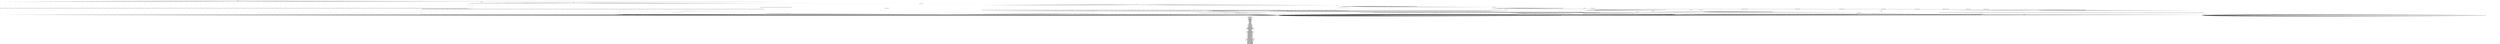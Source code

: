 digraph g {

    labelloc = "b"
    label = "Server/Client: AsyncSSH 2.20.0
    Protocol Stage: TRANSPORT
KEX Algorithm: diffie-hellman-group14-sha256
Strict KEX enabled: true

 Messages used during testing: 
MSG_DEBUG
MSG_KEX_DH_GEX_GROUP
MSG_KEX_DH_GEX_INIT
MSG_KEX_DH_GEX_OLD_REQUEST
MSG_KEX_DH_GEX_REPLY
MSG_KEX_DH_GEX_REQUEST
MSG_KEXDH_INIT
MSG_KEXDH_REPLY
MSG_DISCONNECT
MSG_KEX_ECDH_INIT
MSG_KEX_ECDH_REPLY
MSG_EXT_INFO
MSG_KEX_HBR_INIT
MSG_KEX_HBR_REPLY
MSG_IGNORE
MSG_KEXINIT
MSG_NEWCOMPRESS
MSG_NEWKEYS
MSG_PING_OPENSSH
MSG_PONG_OPENSSH
MSG_KEX_RSA_DONE
MSG_KEX_RSA_PUBKEY
MSG_KEX_RSA_SECRET
MSG_SERVICE_ACCEPT
MSG_SERVICE_REQUEST_USERAUTH
MSG_SERVICE_REQUEST_CONNECTION
MSG_UNIMPLEMENTED
MSG_VERSION_EXCHANGE
MSG_USERAUTH_BANNER
MSG_USERAUTH_FAILURE
MSG_USERAUTH_INFO_REQUEST
MSG_USERAUTH_INFO_RESPONSE
MSG_USERAUTH_PASSWD_CHANGEREQ
MSG_USERAUTH_PK_OK
MSG_USERAUTH_REQUEST_HOSTBASED
MSG_USERAUTH_REQUEST_KEYBOARD_INTERACTIVE
MSG_USERAUTH_REQUEST_NONE
MSG_USERAUTH_REQUEST_PASSWORD
MSG_USERAUTH_REQUEST_PUBLICKEY_HOSTBOUND_OPENSSH
MSG_USERAUTH_REQUEST_PUBLICKEY
MSG_USERAUTH_REQUEST_UNKNOWN
MSG_USERAUTH_SUCCESS
MSG_CHANNEL_CLOSE
MSG_CHANNEL_DATA
MSG_CHANNEL_EOF
MSG_CHANNEL_EXTENDED_DATA
MSG_CHANNEL_FAILURE
MSG_CHANNEL_OPEN_CONFIRMATION
MSG_CHANNEL_OPEN_DIRECT_STREAMLOCAL_OPENSSH
MSG_CHANNEL_OPEN_DIRECT_TCPIP
MSG_CHANNEL_OPEN_FAILURE
MSG_CHANNEL_OPEN_FORWARDED_STREAMLOCAL_OPENSSH
MSG_CHANNEL_OPEN_FORWARDED_TCPIP
MSG_CHANNEL_OPEN_SESSION
MSG_CHANNEL_OPEN_TUN_OPENSSH
MSG_CHANNEL_OPEN_UNKNOWN
MSG_CHANNEL_OPEN_X11
MSG_CHANNEL_REQUEST_AUTH_AGENT_OPENSSH
MSG_CHANNEL_REQUEST_BREAK
MSG_CHANNEL_REQUEST_ENV
MSG_CHANNEL_REQUEST_EOW_OPENSSH
MSG_CHANNEL_REQUEST_EXEC
MSG_CHANNEL_REQUEST_EXIT_SIGNAL
MSG_CHANNEL_REQUEST_EXIT_STATUS
MSG_CHANNEL_REQUEST_PTY_REQ
MSG_CHANNEL_REQUEST_SHELL
MSG_CHANNEL_REQUEST_SIGNAL
MSG_CHANNEL_REQUEST_SUBSYSTEM
MSG_CHANNEL_REQUEST_UNKNOWN
MSG_CHANNEL_REQUEST_WINDOW_CHANGE
MSG_CHANNEL_REQUEST_X11_REQ
MSG_CHANNEL_REQUEST_XON_XOFF
MSG_CHANNEL_SUCCESS
MSG_CHANNEL_WINDOW_ADJUST
MSG_GLOBAL_REQUEST_CANCEL_STREAMLOCAL_FORWARD_OPENSSH
MSG_GLOBAL_REQUEST_CANCEL_TCPIP_FORWARD
MSG_REQUEST_FAILURE
MSG_GLOBAL_REQUEST_HOSTKEYS_OPENSSH
MSG_GLOBAL_REQUEST_HOSTKEYS_PROVE_OPENSSH
MSG_GLOBAL_REQUEST_NO_MORE_SESSIONS_OPENSSH
MSG_GLOBAL_REQUEST_STREAMLOCAL_FORWARD_OPENSSH
MSG_REQUEST_SUCCESS
MSG_GLOBAL_REQUEST_TCPIP_FORWARD
MSG_GLOBAL_REQUEST_UNKNOWN
MSG_UNKNOWN_ID_RESERVED_0
MSG_UNKNOWN_ID_TRANSPORT_GENERIC
MSG_UNKNOWN_ID_ALGORITHM_NEGOTIATION
MSG_UNKNOWN_ID_KEY_EXCHANGE_SPECIFIC
MSG_UNKNOWN_ID_USERAUTH_GENERIC
MSG_UNKNOWN_ID_USERAUTH_SPECIFIC
MSG_UNKNOWN_ID_CONNECTION_GENERIC
MSG_UNKNOWN_ID_CHANNEL_RELATED
MSG_UNKNOWN_ID_RESERVED_CLIENT
MSG_UNKNOWN_ID_RESERVED_PRIVATE
"
    fontsize = 30
    edge[decorate="true"]

	s0 [shape="circle" width="2.3" label="Protocol Version Exchanged
(s0

SocketState: [UP]" fixedsize="true" height="2.3"];
	s1 [shape="circle" width="2.3" label="KEX: Algorithms Negotiated
(s1

SocketState: [UP]" fixedsize="true" height="2.3"];
	s2 [shape="circle" color="RED" width="2.3" label="TCP Closed
(s2

SocketState: [CLOSED]" fixedsize="true" height="2.3"];
	s3 [shape="circle" width="2.3" label="Unknown State (s3)

SocketState: [UP]" fixedsize="true" height="2.3"];
	s4 [shape="circle" width="2.3" label="Unknown State (s4)

SocketState: [UP]" fixedsize="true" height="2.3"];
	s5 [shape="circle" width="2.3" label="KEX: Keys Derived
(s5

SocketState: [UP]" fixedsize="true" height="2.3"];
	s6 [shape="circle" width="2.3" label="KEX Completed
(s6

SocketState: [UP]" fixedsize="true" height="2.3"];
	s7 [shape="circle" width="2.3" label="Protocol Completed
(s7

SocketState: [UP]" fixedsize="true" height="2.3"];
	s8 [shape="circle" width="2.3" label="Unknown State (s8)

SocketState: [UP]" fixedsize="true" height="2.3"];
	s9 [shape="circle" width="2.3" label="Unknown State (s9)

SocketState: [UP]" fixedsize="true" height="2.3"];
	s10 [shape="circle" width="2.3" label="Unknown State (s10)

SocketState: [UP]" fixedsize="true" height="2.3"];
	s11 [shape="circle" width="2.3" label="Unknown State (s11)

SocketState: [UP]" fixedsize="true" height="2.3"];
	s12 [shape="circle" width="2.3" label="Unknown State (s12)

SocketState: [UP]" fixedsize="true" height="2.3"];
	s13 [shape="circle" width="2.3" label="Unknown State (s13)

SocketState: [UP]" fixedsize="true" height="2.3"];
	s0 -> s3 [label="MSG_DEBUG / KeyExchangeInitMessage"];
	s0 -> s2 [label="MSG_KEX_DH_GEX_GROUP / KeyExchangeInitMessage,DisconnectMessage"];
	s0 -> s2 [label="MSG_KEX_DH_GEX_INIT / KeyExchangeInitMessage,DisconnectMessage"];
	s0 -> s2 [label="MSG_KEX_DH_GEX_OLD_REQUEST / KeyExchangeInitMessage,DisconnectMessage"];
	s0 -> s2 [label="MSG_KEX_DH_GEX_REPLY / KeyExchangeInitMessage,DisconnectMessage"];
	s0 -> s2 [label="MSG_KEX_DH_GEX_REQUEST / KeyExchangeInitMessage,DisconnectMessage"];
	s0 -> s2 [label="MSG_KEXDH_INIT / KeyExchangeInitMessage,DisconnectMessage"];
	s0 -> s2 [label="MSG_KEXDH_REPLY / KeyExchangeInitMessage,DisconnectMessage"];
	s0 -> s2 [label="MSG_DISCONNECT / KeyExchangeInitMessage"];
	s0 -> s2 [label="MSG_KEX_ECDH_INIT / KeyExchangeInitMessage,DisconnectMessage"];
	s0 -> s2 [label="MSG_KEX_ECDH_REPLY / KeyExchangeInitMessage,DisconnectMessage"];
	s0 -> s2 [label="MSG_EXT_INFO / KeyExchangeInitMessage,DisconnectMessage"];
	s0 -> s2 [label="MSG_KEX_HBR_INIT / KeyExchangeInitMessage,DisconnectMessage"];
	s0 -> s2 [label="MSG_KEX_HBR_REPLY / KeyExchangeInitMessage,DisconnectMessage"];
	s0 -> s3 [label="MSG_IGNORE / KeyExchangeInitMessage"];
	s0 -> s1 [color="GREEN" style="bold" label="MSG_KEXINIT / KeyExchangeInitMessage"];
	s0 -> s3 [label="MSG_NEWCOMPRESS / KeyExchangeInitMessage,UnimplementedMessage"];
	s0 -> s2 [label="MSG_NEWKEYS / KeyExchangeInitMessage,DisconnectMessage"];
	s0 -> s2 [label="MSG_PING_OPENSSH / KeyExchangeInitMessage,DisconnectMessage"];
	s0 -> s2 [label="MSG_PONG_OPENSSH / KeyExchangeInitMessage,DisconnectMessage"];
	s0 -> s2 [label="MSG_KEX_RSA_DONE / KeyExchangeInitMessage,DisconnectMessage"];
	s0 -> s2 [label="MSG_KEX_RSA_PUBKEY / KeyExchangeInitMessage,DisconnectMessage"];
	s0 -> s2 [label="MSG_KEX_RSA_SECRET / KeyExchangeInitMessage,DisconnectMessage"];
	s0 -> s2 [label="MSG_SERVICE_ACCEPT / KeyExchangeInitMessage,DisconnectMessage"];
	s0 -> s2 [label="MSG_SERVICE_REQUEST_USERAUTH / KeyExchangeInitMessage,DisconnectMessage"];
	s0 -> s2 [label="MSG_SERVICE_REQUEST_CONNECTION / KeyExchangeInitMessage,DisconnectMessage"];
	s0 -> s3 [label="MSG_UNIMPLEMENTED / KeyExchangeInitMessage"];
	s0 -> s2 [label="MSG_VERSION_EXCHANGE / KeyExchangeInitMessage,DisconnectMessage"];
	s0 -> s2 [label="MSG_USERAUTH_BANNER / KeyExchangeInitMessage,DisconnectMessage"];
	s0 -> s2 [label="MSG_USERAUTH_FAILURE / KeyExchangeInitMessage,DisconnectMessage"];
	s0 -> s2 [label="MSG_USERAUTH_INFO_REQUEST / KeyExchangeInitMessage,DisconnectMessage"];
	s0 -> s2 [label="MSG_USERAUTH_INFO_RESPONSE / KeyExchangeInitMessage,DisconnectMessage"];
	s0 -> s2 [label="MSG_USERAUTH_PASSWD_CHANGEREQ / KeyExchangeInitMessage,DisconnectMessage"];
	s0 -> s2 [label="MSG_USERAUTH_PK_OK / KeyExchangeInitMessage,DisconnectMessage"];
	s0 -> s2 [label="MSG_USERAUTH_REQUEST_HOSTBASED / KeyExchangeInitMessage,DisconnectMessage"];
	s0 -> s2 [label="MSG_USERAUTH_REQUEST_KEYBOARD_INTERACTIVE / KeyExchangeInitMessage,DisconnectMessage"];
	s0 -> s2 [label="MSG_USERAUTH_REQUEST_NONE / KeyExchangeInitMessage,DisconnectMessage"];
	s0 -> s2 [label="MSG_USERAUTH_REQUEST_PASSWORD / KeyExchangeInitMessage,DisconnectMessage"];
	s0 -> s2 [label="MSG_USERAUTH_REQUEST_PUBLICKEY_HOSTBOUND_OPENSSH / KeyExchangeInitMessage,DisconnectMessage"];
	s0 -> s2 [label="MSG_USERAUTH_REQUEST_PUBLICKEY / KeyExchangeInitMessage,DisconnectMessage"];
	s0 -> s2 [label="MSG_USERAUTH_REQUEST_UNKNOWN / KeyExchangeInitMessage,DisconnectMessage"];
	s0 -> s2 [label="MSG_USERAUTH_SUCCESS / KeyExchangeInitMessage,DisconnectMessage"];
	s0 -> s2 [label="MSG_CHANNEL_CLOSE / KeyExchangeInitMessage,DisconnectMessage"];
	s0 -> s2 [label="MSG_CHANNEL_DATA / KeyExchangeInitMessage,DisconnectMessage"];
	s0 -> s2 [label="MSG_CHANNEL_EOF / KeyExchangeInitMessage,DisconnectMessage"];
	s0 -> s2 [label="MSG_CHANNEL_EXTENDED_DATA / KeyExchangeInitMessage,DisconnectMessage"];
	s0 -> s2 [label="MSG_CHANNEL_FAILURE / KeyExchangeInitMessage,DisconnectMessage"];
	s0 -> s2 [label="MSG_CHANNEL_OPEN_CONFIRMATION / KeyExchangeInitMessage,DisconnectMessage"];
	s0 -> s2 [label="MSG_CHANNEL_OPEN_DIRECT_STREAMLOCAL_OPENSSH / KeyExchangeInitMessage,DisconnectMessage"];
	s0 -> s2 [label="MSG_CHANNEL_OPEN_DIRECT_TCPIP / KeyExchangeInitMessage,DisconnectMessage"];
	s0 -> s2 [label="MSG_CHANNEL_OPEN_FAILURE / KeyExchangeInitMessage,DisconnectMessage"];
	s0 -> s2 [label="MSG_CHANNEL_OPEN_FORWARDED_STREAMLOCAL_OPENSSH / KeyExchangeInitMessage,DisconnectMessage"];
	s0 -> s2 [label="MSG_CHANNEL_OPEN_FORWARDED_TCPIP / KeyExchangeInitMessage,DisconnectMessage"];
	s0 -> s2 [label="MSG_CHANNEL_OPEN_SESSION / KeyExchangeInitMessage,DisconnectMessage"];
	s0 -> s2 [label="MSG_CHANNEL_OPEN_TUN_OPENSSH / KeyExchangeInitMessage,DisconnectMessage"];
	s0 -> s2 [label="MSG_CHANNEL_OPEN_UNKNOWN / KeyExchangeInitMessage,DisconnectMessage"];
	s0 -> s2 [label="MSG_CHANNEL_OPEN_X11 / KeyExchangeInitMessage,DisconnectMessage"];
	s0 -> s2 [label="MSG_CHANNEL_REQUEST_AUTH_AGENT_OPENSSH / KeyExchangeInitMessage,DisconnectMessage"];
	s0 -> s2 [label="MSG_CHANNEL_REQUEST_BREAK / KeyExchangeInitMessage,DisconnectMessage"];
	s0 -> s2 [label="MSG_CHANNEL_REQUEST_ENV / KeyExchangeInitMessage,DisconnectMessage"];
	s0 -> s2 [label="MSG_CHANNEL_REQUEST_EOW_OPENSSH / KeyExchangeInitMessage,DisconnectMessage"];
	s0 -> s2 [label="MSG_CHANNEL_REQUEST_EXEC / KeyExchangeInitMessage,DisconnectMessage"];
	s0 -> s2 [label="MSG_CHANNEL_REQUEST_EXIT_SIGNAL / KeyExchangeInitMessage,DisconnectMessage"];
	s0 -> s2 [label="MSG_CHANNEL_REQUEST_EXIT_STATUS / KeyExchangeInitMessage,DisconnectMessage"];
	s0 -> s2 [label="MSG_CHANNEL_REQUEST_PTY_REQ / KeyExchangeInitMessage,DisconnectMessage"];
	s0 -> s2 [label="MSG_CHANNEL_REQUEST_SHELL / KeyExchangeInitMessage,DisconnectMessage"];
	s0 -> s2 [label="MSG_CHANNEL_REQUEST_SIGNAL / KeyExchangeInitMessage,DisconnectMessage"];
	s0 -> s2 [label="MSG_CHANNEL_REQUEST_SUBSYSTEM / KeyExchangeInitMessage,DisconnectMessage"];
	s0 -> s2 [label="MSG_CHANNEL_REQUEST_UNKNOWN / KeyExchangeInitMessage,DisconnectMessage"];
	s0 -> s2 [label="MSG_CHANNEL_REQUEST_WINDOW_CHANGE / KeyExchangeInitMessage,DisconnectMessage"];
	s0 -> s2 [label="MSG_CHANNEL_REQUEST_X11_REQ / KeyExchangeInitMessage,DisconnectMessage"];
	s0 -> s2 [label="MSG_CHANNEL_REQUEST_XON_XOFF / KeyExchangeInitMessage,DisconnectMessage"];
	s0 -> s2 [label="MSG_CHANNEL_SUCCESS / KeyExchangeInitMessage,DisconnectMessage"];
	s0 -> s2 [label="MSG_CHANNEL_WINDOW_ADJUST / KeyExchangeInitMessage,DisconnectMessage"];
	s0 -> s2 [label="MSG_GLOBAL_REQUEST_CANCEL_STREAMLOCAL_FORWARD_OPENSSH / KeyExchangeInitMessage,DisconnectMessage"];
	s0 -> s2 [label="MSG_GLOBAL_REQUEST_CANCEL_TCPIP_FORWARD / KeyExchangeInitMessage,DisconnectMessage"];
	s0 -> s2 [label="MSG_REQUEST_FAILURE / KeyExchangeInitMessage,DisconnectMessage"];
	s0 -> s2 [label="MSG_GLOBAL_REQUEST_HOSTKEYS_OPENSSH / KeyExchangeInitMessage,DisconnectMessage"];
	s0 -> s2 [label="MSG_GLOBAL_REQUEST_HOSTKEYS_PROVE_OPENSSH / KeyExchangeInitMessage,DisconnectMessage"];
	s0 -> s2 [label="MSG_GLOBAL_REQUEST_NO_MORE_SESSIONS_OPENSSH / KeyExchangeInitMessage,DisconnectMessage"];
	s0 -> s2 [label="MSG_GLOBAL_REQUEST_STREAMLOCAL_FORWARD_OPENSSH / KeyExchangeInitMessage,DisconnectMessage"];
	s0 -> s2 [label="MSG_REQUEST_SUCCESS / KeyExchangeInitMessage,DisconnectMessage"];
	s0 -> s2 [label="MSG_GLOBAL_REQUEST_TCPIP_FORWARD / KeyExchangeInitMessage,DisconnectMessage"];
	s0 -> s2 [label="MSG_GLOBAL_REQUEST_UNKNOWN / KeyExchangeInitMessage,DisconnectMessage"];
	s0 -> s3 [label="MSG_UNKNOWN_ID_RESERVED_0 / KeyExchangeInitMessage,UnimplementedMessage"];
	s0 -> s3 [label="MSG_UNKNOWN_ID_TRANSPORT_GENERIC / KeyExchangeInitMessage,UnimplementedMessage"];
	s0 -> s3 [label="MSG_UNKNOWN_ID_ALGORITHM_NEGOTIATION / KeyExchangeInitMessage,UnimplementedMessage"];
	s0 -> s2 [label="MSG_UNKNOWN_ID_KEY_EXCHANGE_SPECIFIC / KeyExchangeInitMessage,DisconnectMessage"];
	s0 -> s2 [label="MSG_UNKNOWN_ID_USERAUTH_GENERIC / KeyExchangeInitMessage,DisconnectMessage"];
	s0 -> s2 [label="MSG_UNKNOWN_ID_USERAUTH_SPECIFIC / KeyExchangeInitMessage,DisconnectMessage"];
	s0 -> s2 [label="MSG_UNKNOWN_ID_CONNECTION_GENERIC / KeyExchangeInitMessage,DisconnectMessage"];
	s0 -> s2 [label="MSG_UNKNOWN_ID_CHANNEL_RELATED / KeyExchangeInitMessage,DisconnectMessage"];
	s0 -> s2 [label="MSG_UNKNOWN_ID_RESERVED_CLIENT / KeyExchangeInitMessage,DisconnectMessage"];
	s0 -> s2 [label="MSG_UNKNOWN_ID_RESERVED_PRIVATE / KeyExchangeInitMessage,DisconnectMessage"];
	s1 -> s2 [label="MSG_DEBUG / DisconnectMessage"];
	s1 -> s2 [label="MSG_KEX_DH_GEX_GROUP / DisconnectMessage"];
	s1 -> s2 [label="MSG_KEX_DH_GEX_INIT / DisconnectMessage"];
	s1 -> s2 [label="MSG_KEX_DH_GEX_OLD_REQUEST / DisconnectMessage"];
	s1 -> s2 [label="MSG_KEX_DH_GEX_REPLY / DisconnectMessage"];
	s1 -> s2 [label="MSG_KEX_DH_GEX_REQUEST / DisconnectMessage"];
	s1 -> s5 [color="GREEN" style="bold" label="MSG_KEXDH_INIT / DhKeyExchangeReplyMessage,NewKeysMessage"];
	s1 -> s2 [label="MSG_KEXDH_REPLY / DisconnectMessage"];
	s1 -> s2 [label="MSG_DISCONNECT / [No output]"];
	s1 -> s4 [label="MSG_KEX_ECDH_INIT / DhKeyExchangeReplyMessage,NewKeysMessage"];
	s1 -> s2 [label="MSG_KEX_ECDH_REPLY / DisconnectMessage"];
	s1 -> s2 [label="MSG_EXT_INFO / DisconnectMessage"];
	s1 -> s2 [label="MSG_KEX_HBR_INIT / DisconnectMessage"];
	s1 -> s2 [label="MSG_KEX_HBR_REPLY / DisconnectMessage"];
	s1 -> s2 [label="MSG_IGNORE / DisconnectMessage"];
	s1 -> s2 [label="MSG_KEXINIT / DisconnectMessage"];
	s1 -> s2 [label="MSG_NEWCOMPRESS / DisconnectMessage"];
	s1 -> s2 [label="MSG_NEWKEYS / DisconnectMessage"];
	s1 -> s2 [label="MSG_PING_OPENSSH / DisconnectMessage"];
	s1 -> s2 [label="MSG_PONG_OPENSSH / DisconnectMessage"];
	s1 -> s2 [label="MSG_KEX_RSA_DONE / DisconnectMessage"];
	s1 -> s2 [label="MSG_KEX_RSA_PUBKEY / DisconnectMessage"];
	s1 -> s2 [label="MSG_KEX_RSA_SECRET / DisconnectMessage"];
	s1 -> s2 [label="MSG_SERVICE_ACCEPT / DisconnectMessage"];
	s1 -> s2 [label="MSG_SERVICE_REQUEST_USERAUTH / DisconnectMessage"];
	s1 -> s2 [label="MSG_SERVICE_REQUEST_CONNECTION / DisconnectMessage"];
	s1 -> s2 [label="MSG_UNIMPLEMENTED / DisconnectMessage"];
	s1 -> s2 [label="MSG_VERSION_EXCHANGE / DisconnectMessage"];
	s1 -> s2 [label="MSG_USERAUTH_BANNER / DisconnectMessage"];
	s1 -> s2 [label="MSG_USERAUTH_FAILURE / DisconnectMessage"];
	s1 -> s2 [label="MSG_USERAUTH_INFO_REQUEST / DisconnectMessage"];
	s1 -> s2 [label="MSG_USERAUTH_INFO_RESPONSE / DisconnectMessage"];
	s1 -> s2 [label="MSG_USERAUTH_PASSWD_CHANGEREQ / DisconnectMessage"];
	s1 -> s2 [label="MSG_USERAUTH_PK_OK / DisconnectMessage"];
	s1 -> s2 [label="MSG_USERAUTH_REQUEST_HOSTBASED / DisconnectMessage"];
	s1 -> s2 [label="MSG_USERAUTH_REQUEST_KEYBOARD_INTERACTIVE / DisconnectMessage"];
	s1 -> s2 [label="MSG_USERAUTH_REQUEST_NONE / DisconnectMessage"];
	s1 -> s2 [label="MSG_USERAUTH_REQUEST_PASSWORD / DisconnectMessage"];
	s1 -> s2 [label="MSG_USERAUTH_REQUEST_PUBLICKEY_HOSTBOUND_OPENSSH / DisconnectMessage"];
	s1 -> s2 [label="MSG_USERAUTH_REQUEST_PUBLICKEY / DisconnectMessage"];
	s1 -> s2 [label="MSG_USERAUTH_REQUEST_UNKNOWN / DisconnectMessage"];
	s1 -> s2 [label="MSG_USERAUTH_SUCCESS / DisconnectMessage"];
	s1 -> s2 [label="MSG_CHANNEL_CLOSE / DisconnectMessage"];
	s1 -> s2 [label="MSG_CHANNEL_DATA / DisconnectMessage"];
	s1 -> s2 [label="MSG_CHANNEL_EOF / DisconnectMessage"];
	s1 -> s2 [label="MSG_CHANNEL_EXTENDED_DATA / DisconnectMessage"];
	s1 -> s2 [label="MSG_CHANNEL_FAILURE / DisconnectMessage"];
	s1 -> s2 [label="MSG_CHANNEL_OPEN_CONFIRMATION / DisconnectMessage"];
	s1 -> s2 [label="MSG_CHANNEL_OPEN_DIRECT_STREAMLOCAL_OPENSSH / DisconnectMessage"];
	s1 -> s2 [label="MSG_CHANNEL_OPEN_DIRECT_TCPIP / DisconnectMessage"];
	s1 -> s2 [label="MSG_CHANNEL_OPEN_FAILURE / DisconnectMessage"];
	s1 -> s2 [label="MSG_CHANNEL_OPEN_FORWARDED_STREAMLOCAL_OPENSSH / DisconnectMessage"];
	s1 -> s2 [label="MSG_CHANNEL_OPEN_FORWARDED_TCPIP / DisconnectMessage"];
	s1 -> s2 [label="MSG_CHANNEL_OPEN_SESSION / DisconnectMessage"];
	s1 -> s2 [label="MSG_CHANNEL_OPEN_TUN_OPENSSH / DisconnectMessage"];
	s1 -> s2 [label="MSG_CHANNEL_OPEN_UNKNOWN / DisconnectMessage"];
	s1 -> s2 [label="MSG_CHANNEL_OPEN_X11 / DisconnectMessage"];
	s1 -> s2 [label="MSG_CHANNEL_REQUEST_AUTH_AGENT_OPENSSH / DisconnectMessage"];
	s1 -> s2 [label="MSG_CHANNEL_REQUEST_BREAK / DisconnectMessage"];
	s1 -> s2 [label="MSG_CHANNEL_REQUEST_ENV / DisconnectMessage"];
	s1 -> s2 [label="MSG_CHANNEL_REQUEST_EOW_OPENSSH / DisconnectMessage"];
	s1 -> s2 [label="MSG_CHANNEL_REQUEST_EXEC / DisconnectMessage"];
	s1 -> s2 [label="MSG_CHANNEL_REQUEST_EXIT_SIGNAL / DisconnectMessage"];
	s1 -> s2 [label="MSG_CHANNEL_REQUEST_EXIT_STATUS / DisconnectMessage"];
	s1 -> s2 [label="MSG_CHANNEL_REQUEST_PTY_REQ / DisconnectMessage"];
	s1 -> s2 [label="MSG_CHANNEL_REQUEST_SHELL / DisconnectMessage"];
	s1 -> s2 [label="MSG_CHANNEL_REQUEST_SIGNAL / DisconnectMessage"];
	s1 -> s2 [label="MSG_CHANNEL_REQUEST_SUBSYSTEM / DisconnectMessage"];
	s1 -> s2 [label="MSG_CHANNEL_REQUEST_UNKNOWN / DisconnectMessage"];
	s1 -> s2 [label="MSG_CHANNEL_REQUEST_WINDOW_CHANGE / DisconnectMessage"];
	s1 -> s2 [label="MSG_CHANNEL_REQUEST_X11_REQ / DisconnectMessage"];
	s1 -> s2 [label="MSG_CHANNEL_REQUEST_XON_XOFF / DisconnectMessage"];
	s1 -> s2 [label="MSG_CHANNEL_SUCCESS / DisconnectMessage"];
	s1 -> s2 [label="MSG_CHANNEL_WINDOW_ADJUST / DisconnectMessage"];
	s1 -> s2 [label="MSG_GLOBAL_REQUEST_CANCEL_STREAMLOCAL_FORWARD_OPENSSH / DisconnectMessage"];
	s1 -> s2 [label="MSG_GLOBAL_REQUEST_CANCEL_TCPIP_FORWARD / DisconnectMessage"];
	s1 -> s2 [label="MSG_REQUEST_FAILURE / DisconnectMessage"];
	s1 -> s2 [label="MSG_GLOBAL_REQUEST_HOSTKEYS_OPENSSH / DisconnectMessage"];
	s1 -> s2 [label="MSG_GLOBAL_REQUEST_HOSTKEYS_PROVE_OPENSSH / DisconnectMessage"];
	s1 -> s2 [label="MSG_GLOBAL_REQUEST_NO_MORE_SESSIONS_OPENSSH / DisconnectMessage"];
	s1 -> s2 [label="MSG_GLOBAL_REQUEST_STREAMLOCAL_FORWARD_OPENSSH / DisconnectMessage"];
	s1 -> s2 [label="MSG_REQUEST_SUCCESS / DisconnectMessage"];
	s1 -> s2 [label="MSG_GLOBAL_REQUEST_TCPIP_FORWARD / DisconnectMessage"];
	s1 -> s2 [label="MSG_GLOBAL_REQUEST_UNKNOWN / DisconnectMessage"];
	s1 -> s2 [label="MSG_UNKNOWN_ID_RESERVED_0 / DisconnectMessage"];
	s1 -> s2 [label="MSG_UNKNOWN_ID_TRANSPORT_GENERIC / DisconnectMessage"];
	s1 -> s2 [label="MSG_UNKNOWN_ID_ALGORITHM_NEGOTIATION / DisconnectMessage"];
	s1 -> s2 [label="MSG_UNKNOWN_ID_KEY_EXCHANGE_SPECIFIC / DisconnectMessage"];
	s1 -> s2 [label="MSG_UNKNOWN_ID_USERAUTH_GENERIC / DisconnectMessage"];
	s1 -> s2 [label="MSG_UNKNOWN_ID_USERAUTH_SPECIFIC / DisconnectMessage"];
	s1 -> s2 [label="MSG_UNKNOWN_ID_CONNECTION_GENERIC / DisconnectMessage"];
	s1 -> s2 [label="MSG_UNKNOWN_ID_CHANNEL_RELATED / DisconnectMessage"];
	s1 -> s2 [label="MSG_UNKNOWN_ID_RESERVED_CLIENT / DisconnectMessage"];
	s1 -> s2 [label="MSG_UNKNOWN_ID_RESERVED_PRIVATE / DisconnectMessage"];
	s2 -> s2 [label="MSG_DEBUG / [No output]"];
	s2 -> s2 [label="MSG_KEX_DH_GEX_GROUP / [No output]"];
	s2 -> s2 [label="MSG_KEX_DH_GEX_INIT / [No output]"];
	s2 -> s2 [label="MSG_KEX_DH_GEX_OLD_REQUEST / [No output]"];
	s2 -> s2 [label="MSG_KEX_DH_GEX_REPLY / [No output]"];
	s2 -> s2 [label="MSG_KEX_DH_GEX_REQUEST / [No output]"];
	s2 -> s2 [label="MSG_KEXDH_INIT / [No output]"];
	s2 -> s2 [label="MSG_KEXDH_REPLY / [No output]"];
	s2 -> s2 [label="MSG_DISCONNECT / [No output]"];
	s2 -> s2 [label="MSG_KEX_ECDH_INIT / [No output]"];
	s2 -> s2 [label="MSG_KEX_ECDH_REPLY / [No output]"];
	s2 -> s2 [label="MSG_EXT_INFO / [No output]"];
	s2 -> s2 [label="MSG_KEX_HBR_INIT / [No output]"];
	s2 -> s2 [label="MSG_KEX_HBR_REPLY / [No output]"];
	s2 -> s2 [label="MSG_IGNORE / [No output]"];
	s2 -> s2 [label="MSG_KEXINIT / [No output]"];
	s2 -> s2 [label="MSG_NEWCOMPRESS / [No output]"];
	s2 -> s2 [label="MSG_NEWKEYS / [No output]"];
	s2 -> s2 [label="MSG_PING_OPENSSH / [No output]"];
	s2 -> s2 [label="MSG_PONG_OPENSSH / [No output]"];
	s2 -> s2 [label="MSG_KEX_RSA_DONE / [No output]"];
	s2 -> s2 [label="MSG_KEX_RSA_PUBKEY / [No output]"];
	s2 -> s2 [label="MSG_KEX_RSA_SECRET / [No output]"];
	s2 -> s2 [label="MSG_SERVICE_ACCEPT / [No output]"];
	s2 -> s2 [label="MSG_SERVICE_REQUEST_USERAUTH / [No output]"];
	s2 -> s2 [label="MSG_SERVICE_REQUEST_CONNECTION / [No output]"];
	s2 -> s2 [label="MSG_UNIMPLEMENTED / [No output]"];
	s2 -> s2 [label="MSG_VERSION_EXCHANGE / [No output]"];
	s2 -> s2 [label="MSG_USERAUTH_BANNER / [No output]"];
	s2 -> s2 [label="MSG_USERAUTH_FAILURE / [No output]"];
	s2 -> s2 [label="MSG_USERAUTH_INFO_REQUEST / [No output]"];
	s2 -> s2 [label="MSG_USERAUTH_INFO_RESPONSE / [No output]"];
	s2 -> s2 [label="MSG_USERAUTH_PASSWD_CHANGEREQ / [No output]"];
	s2 -> s2 [label="MSG_USERAUTH_PK_OK / [No output]"];
	s2 -> s2 [label="MSG_USERAUTH_REQUEST_HOSTBASED / [No output]"];
	s2 -> s2 [label="MSG_USERAUTH_REQUEST_KEYBOARD_INTERACTIVE / [No output]"];
	s2 -> s2 [label="MSG_USERAUTH_REQUEST_NONE / [No output]"];
	s2 -> s2 [label="MSG_USERAUTH_REQUEST_PASSWORD / [No output]"];
	s2 -> s2 [label="MSG_USERAUTH_REQUEST_PUBLICKEY_HOSTBOUND_OPENSSH / [No output]"];
	s2 -> s2 [label="MSG_USERAUTH_REQUEST_PUBLICKEY / [No output]"];
	s2 -> s2 [label="MSG_USERAUTH_REQUEST_UNKNOWN / [No output]"];
	s2 -> s2 [label="MSG_USERAUTH_SUCCESS / [No output]"];
	s2 -> s2 [label="MSG_CHANNEL_CLOSE / [No output]"];
	s2 -> s2 [label="MSG_CHANNEL_DATA / [No output]"];
	s2 -> s2 [label="MSG_CHANNEL_EOF / [No output]"];
	s2 -> s2 [label="MSG_CHANNEL_EXTENDED_DATA / [No output]"];
	s2 -> s2 [label="MSG_CHANNEL_FAILURE / [No output]"];
	s2 -> s2 [label="MSG_CHANNEL_OPEN_CONFIRMATION / [No output]"];
	s2 -> s2 [label="MSG_CHANNEL_OPEN_DIRECT_STREAMLOCAL_OPENSSH / [No output]"];
	s2 -> s2 [label="MSG_CHANNEL_OPEN_DIRECT_TCPIP / [No output]"];
	s2 -> s2 [label="MSG_CHANNEL_OPEN_FAILURE / [No output]"];
	s2 -> s2 [label="MSG_CHANNEL_OPEN_FORWARDED_STREAMLOCAL_OPENSSH / [No output]"];
	s2 -> s2 [label="MSG_CHANNEL_OPEN_FORWARDED_TCPIP / [No output]"];
	s2 -> s2 [label="MSG_CHANNEL_OPEN_SESSION / [No output]"];
	s2 -> s2 [label="MSG_CHANNEL_OPEN_TUN_OPENSSH / [No output]"];
	s2 -> s2 [label="MSG_CHANNEL_OPEN_UNKNOWN / [No output]"];
	s2 -> s2 [label="MSG_CHANNEL_OPEN_X11 / [No output]"];
	s2 -> s2 [label="MSG_CHANNEL_REQUEST_AUTH_AGENT_OPENSSH / [No output]"];
	s2 -> s2 [label="MSG_CHANNEL_REQUEST_BREAK / [No output]"];
	s2 -> s2 [label="MSG_CHANNEL_REQUEST_ENV / [No output]"];
	s2 -> s2 [label="MSG_CHANNEL_REQUEST_EOW_OPENSSH / [No output]"];
	s2 -> s2 [label="MSG_CHANNEL_REQUEST_EXEC / [No output]"];
	s2 -> s2 [label="MSG_CHANNEL_REQUEST_EXIT_SIGNAL / [No output]"];
	s2 -> s2 [label="MSG_CHANNEL_REQUEST_EXIT_STATUS / [No output]"];
	s2 -> s2 [label="MSG_CHANNEL_REQUEST_PTY_REQ / [No output]"];
	s2 -> s2 [label="MSG_CHANNEL_REQUEST_SHELL / [No output]"];
	s2 -> s2 [label="MSG_CHANNEL_REQUEST_SIGNAL / [No output]"];
	s2 -> s2 [label="MSG_CHANNEL_REQUEST_SUBSYSTEM / [No output]"];
	s2 -> s2 [label="MSG_CHANNEL_REQUEST_UNKNOWN / [No output]"];
	s2 -> s2 [label="MSG_CHANNEL_REQUEST_WINDOW_CHANGE / [No output]"];
	s2 -> s2 [label="MSG_CHANNEL_REQUEST_X11_REQ / [No output]"];
	s2 -> s2 [label="MSG_CHANNEL_REQUEST_XON_XOFF / [No output]"];
	s2 -> s2 [label="MSG_CHANNEL_SUCCESS / [No output]"];
	s2 -> s2 [label="MSG_CHANNEL_WINDOW_ADJUST / [No output]"];
	s2 -> s2 [label="MSG_GLOBAL_REQUEST_CANCEL_STREAMLOCAL_FORWARD_OPENSSH / [No output]"];
	s2 -> s2 [label="MSG_GLOBAL_REQUEST_CANCEL_TCPIP_FORWARD / [No output]"];
	s2 -> s2 [label="MSG_REQUEST_FAILURE / [No output]"];
	s2 -> s2 [label="MSG_GLOBAL_REQUEST_HOSTKEYS_OPENSSH / [No output]"];
	s2 -> s2 [label="MSG_GLOBAL_REQUEST_HOSTKEYS_PROVE_OPENSSH / [No output]"];
	s2 -> s2 [label="MSG_GLOBAL_REQUEST_NO_MORE_SESSIONS_OPENSSH / [No output]"];
	s2 -> s2 [label="MSG_GLOBAL_REQUEST_STREAMLOCAL_FORWARD_OPENSSH / [No output]"];
	s2 -> s2 [label="MSG_REQUEST_SUCCESS / [No output]"];
	s2 -> s2 [label="MSG_GLOBAL_REQUEST_TCPIP_FORWARD / [No output]"];
	s2 -> s2 [label="MSG_GLOBAL_REQUEST_UNKNOWN / [No output]"];
	s2 -> s2 [label="MSG_UNKNOWN_ID_RESERVED_0 / [No output]"];
	s2 -> s2 [label="MSG_UNKNOWN_ID_TRANSPORT_GENERIC / [No output]"];
	s2 -> s2 [label="MSG_UNKNOWN_ID_ALGORITHM_NEGOTIATION / [No output]"];
	s2 -> s2 [label="MSG_UNKNOWN_ID_KEY_EXCHANGE_SPECIFIC / [No output]"];
	s2 -> s2 [label="MSG_UNKNOWN_ID_USERAUTH_GENERIC / [No output]"];
	s2 -> s2 [label="MSG_UNKNOWN_ID_USERAUTH_SPECIFIC / [No output]"];
	s2 -> s2 [label="MSG_UNKNOWN_ID_CONNECTION_GENERIC / [No output]"];
	s2 -> s2 [label="MSG_UNKNOWN_ID_CHANNEL_RELATED / [No output]"];
	s2 -> s2 [label="MSG_UNKNOWN_ID_RESERVED_CLIENT / [No output]"];
	s2 -> s2 [label="MSG_UNKNOWN_ID_RESERVED_PRIVATE / [No output]"];
	s3 -> s3 [label="MSG_DEBUG / [No output]"];
	s3 -> s2 [label="MSG_KEX_DH_GEX_GROUP / DisconnectMessage"];
	s3 -> s2 [label="MSG_KEX_DH_GEX_INIT / DisconnectMessage"];
	s3 -> s2 [label="MSG_KEX_DH_GEX_OLD_REQUEST / DisconnectMessage"];
	s3 -> s2 [label="MSG_KEX_DH_GEX_REPLY / DisconnectMessage"];
	s3 -> s2 [label="MSG_KEX_DH_GEX_REQUEST / DisconnectMessage"];
	s3 -> s2 [label="MSG_KEXDH_INIT / DisconnectMessage"];
	s3 -> s2 [label="MSG_KEXDH_REPLY / DisconnectMessage"];
	s3 -> s2 [label="MSG_DISCONNECT / [No output]"];
	s3 -> s2 [label="MSG_KEX_ECDH_INIT / DisconnectMessage"];
	s3 -> s2 [label="MSG_KEX_ECDH_REPLY / DisconnectMessage"];
	s3 -> s2 [label="MSG_EXT_INFO / DisconnectMessage"];
	s3 -> s2 [label="MSG_KEX_HBR_INIT / DisconnectMessage"];
	s3 -> s2 [label="MSG_KEX_HBR_REPLY / DisconnectMessage"];
	s3 -> s3 [label="MSG_IGNORE / [No output]"];
	s3 -> s2 [label="MSG_KEXINIT / DisconnectMessage"];
	s3 -> s3 [label="MSG_NEWCOMPRESS / UnimplementedMessage"];
	s3 -> s2 [label="MSG_NEWKEYS / DisconnectMessage"];
	s3 -> s2 [label="MSG_PING_OPENSSH / DisconnectMessage"];
	s3 -> s2 [label="MSG_PONG_OPENSSH / DisconnectMessage"];
	s3 -> s2 [label="MSG_KEX_RSA_DONE / DisconnectMessage"];
	s3 -> s2 [label="MSG_KEX_RSA_PUBKEY / DisconnectMessage"];
	s3 -> s2 [label="MSG_KEX_RSA_SECRET / DisconnectMessage"];
	s3 -> s2 [label="MSG_SERVICE_ACCEPT / DisconnectMessage"];
	s3 -> s2 [label="MSG_SERVICE_REQUEST_USERAUTH / DisconnectMessage"];
	s3 -> s2 [label="MSG_SERVICE_REQUEST_CONNECTION / DisconnectMessage"];
	s3 -> s3 [label="MSG_UNIMPLEMENTED / [No output]"];
	s3 -> s2 [label="MSG_VERSION_EXCHANGE / DisconnectMessage"];
	s3 -> s2 [label="MSG_USERAUTH_BANNER / DisconnectMessage"];
	s3 -> s2 [label="MSG_USERAUTH_FAILURE / DisconnectMessage"];
	s3 -> s2 [label="MSG_USERAUTH_INFO_REQUEST / DisconnectMessage"];
	s3 -> s2 [label="MSG_USERAUTH_INFO_RESPONSE / DisconnectMessage"];
	s3 -> s2 [label="MSG_USERAUTH_PASSWD_CHANGEREQ / DisconnectMessage"];
	s3 -> s2 [label="MSG_USERAUTH_PK_OK / DisconnectMessage"];
	s3 -> s2 [label="MSG_USERAUTH_REQUEST_HOSTBASED / DisconnectMessage"];
	s3 -> s2 [label="MSG_USERAUTH_REQUEST_KEYBOARD_INTERACTIVE / DisconnectMessage"];
	s3 -> s2 [label="MSG_USERAUTH_REQUEST_NONE / DisconnectMessage"];
	s3 -> s2 [label="MSG_USERAUTH_REQUEST_PASSWORD / DisconnectMessage"];
	s3 -> s2 [label="MSG_USERAUTH_REQUEST_PUBLICKEY_HOSTBOUND_OPENSSH / DisconnectMessage"];
	s3 -> s2 [label="MSG_USERAUTH_REQUEST_PUBLICKEY / DisconnectMessage"];
	s3 -> s2 [label="MSG_USERAUTH_REQUEST_UNKNOWN / DisconnectMessage"];
	s3 -> s2 [label="MSG_USERAUTH_SUCCESS / DisconnectMessage"];
	s3 -> s2 [label="MSG_CHANNEL_CLOSE / DisconnectMessage"];
	s3 -> s2 [label="MSG_CHANNEL_DATA / DisconnectMessage"];
	s3 -> s2 [label="MSG_CHANNEL_EOF / DisconnectMessage"];
	s3 -> s2 [label="MSG_CHANNEL_EXTENDED_DATA / DisconnectMessage"];
	s3 -> s2 [label="MSG_CHANNEL_FAILURE / DisconnectMessage"];
	s3 -> s2 [label="MSG_CHANNEL_OPEN_CONFIRMATION / DisconnectMessage"];
	s3 -> s2 [label="MSG_CHANNEL_OPEN_DIRECT_STREAMLOCAL_OPENSSH / DisconnectMessage"];
	s3 -> s2 [label="MSG_CHANNEL_OPEN_DIRECT_TCPIP / DisconnectMessage"];
	s3 -> s2 [label="MSG_CHANNEL_OPEN_FAILURE / DisconnectMessage"];
	s3 -> s2 [label="MSG_CHANNEL_OPEN_FORWARDED_STREAMLOCAL_OPENSSH / DisconnectMessage"];
	s3 -> s2 [label="MSG_CHANNEL_OPEN_FORWARDED_TCPIP / DisconnectMessage"];
	s3 -> s2 [label="MSG_CHANNEL_OPEN_SESSION / DisconnectMessage"];
	s3 -> s2 [label="MSG_CHANNEL_OPEN_TUN_OPENSSH / DisconnectMessage"];
	s3 -> s2 [label="MSG_CHANNEL_OPEN_UNKNOWN / DisconnectMessage"];
	s3 -> s2 [label="MSG_CHANNEL_OPEN_X11 / DisconnectMessage"];
	s3 -> s2 [label="MSG_CHANNEL_REQUEST_AUTH_AGENT_OPENSSH / DisconnectMessage"];
	s3 -> s2 [label="MSG_CHANNEL_REQUEST_BREAK / DisconnectMessage"];
	s3 -> s2 [label="MSG_CHANNEL_REQUEST_ENV / DisconnectMessage"];
	s3 -> s2 [label="MSG_CHANNEL_REQUEST_EOW_OPENSSH / DisconnectMessage"];
	s3 -> s2 [label="MSG_CHANNEL_REQUEST_EXEC / DisconnectMessage"];
	s3 -> s2 [label="MSG_CHANNEL_REQUEST_EXIT_SIGNAL / DisconnectMessage"];
	s3 -> s2 [label="MSG_CHANNEL_REQUEST_EXIT_STATUS / DisconnectMessage"];
	s3 -> s2 [label="MSG_CHANNEL_REQUEST_PTY_REQ / DisconnectMessage"];
	s3 -> s2 [label="MSG_CHANNEL_REQUEST_SHELL / DisconnectMessage"];
	s3 -> s2 [label="MSG_CHANNEL_REQUEST_SIGNAL / DisconnectMessage"];
	s3 -> s2 [label="MSG_CHANNEL_REQUEST_SUBSYSTEM / DisconnectMessage"];
	s3 -> s2 [label="MSG_CHANNEL_REQUEST_UNKNOWN / DisconnectMessage"];
	s3 -> s2 [label="MSG_CHANNEL_REQUEST_WINDOW_CHANGE / DisconnectMessage"];
	s3 -> s2 [label="MSG_CHANNEL_REQUEST_X11_REQ / DisconnectMessage"];
	s3 -> s2 [label="MSG_CHANNEL_REQUEST_XON_XOFF / DisconnectMessage"];
	s3 -> s2 [label="MSG_CHANNEL_SUCCESS / DisconnectMessage"];
	s3 -> s2 [label="MSG_CHANNEL_WINDOW_ADJUST / DisconnectMessage"];
	s3 -> s2 [label="MSG_GLOBAL_REQUEST_CANCEL_STREAMLOCAL_FORWARD_OPENSSH / DisconnectMessage"];
	s3 -> s2 [label="MSG_GLOBAL_REQUEST_CANCEL_TCPIP_FORWARD / DisconnectMessage"];
	s3 -> s2 [label="MSG_REQUEST_FAILURE / DisconnectMessage"];
	s3 -> s2 [label="MSG_GLOBAL_REQUEST_HOSTKEYS_OPENSSH / DisconnectMessage"];
	s3 -> s2 [label="MSG_GLOBAL_REQUEST_HOSTKEYS_PROVE_OPENSSH / DisconnectMessage"];
	s3 -> s2 [label="MSG_GLOBAL_REQUEST_NO_MORE_SESSIONS_OPENSSH / DisconnectMessage"];
	s3 -> s2 [label="MSG_GLOBAL_REQUEST_STREAMLOCAL_FORWARD_OPENSSH / DisconnectMessage"];
	s3 -> s2 [label="MSG_REQUEST_SUCCESS / DisconnectMessage"];
	s3 -> s2 [label="MSG_GLOBAL_REQUEST_TCPIP_FORWARD / DisconnectMessage"];
	s3 -> s2 [label="MSG_GLOBAL_REQUEST_UNKNOWN / DisconnectMessage"];
	s3 -> s3 [label="MSG_UNKNOWN_ID_RESERVED_0 / UnimplementedMessage"];
	s3 -> s3 [label="MSG_UNKNOWN_ID_TRANSPORT_GENERIC / UnimplementedMessage"];
	s3 -> s3 [label="MSG_UNKNOWN_ID_ALGORITHM_NEGOTIATION / UnimplementedMessage"];
	s3 -> s2 [label="MSG_UNKNOWN_ID_KEY_EXCHANGE_SPECIFIC / DisconnectMessage"];
	s3 -> s2 [label="MSG_UNKNOWN_ID_USERAUTH_GENERIC / DisconnectMessage"];
	s3 -> s2 [label="MSG_UNKNOWN_ID_USERAUTH_SPECIFIC / DisconnectMessage"];
	s3 -> s2 [label="MSG_UNKNOWN_ID_CONNECTION_GENERIC / DisconnectMessage"];
	s3 -> s2 [label="MSG_UNKNOWN_ID_CHANNEL_RELATED / DisconnectMessage"];
	s3 -> s2 [label="MSG_UNKNOWN_ID_RESERVED_CLIENT / DisconnectMessage"];
	s3 -> s2 [label="MSG_UNKNOWN_ID_RESERVED_PRIVATE / DisconnectMessage"];
	s4 -> s2 [label="MSG_DEBUG / [No output]"];
	s4 -> s2 [label="MSG_KEX_DH_GEX_GROUP / [No output]"];
	s4 -> s2 [label="MSG_KEX_DH_GEX_INIT / [No output]"];
	s4 -> s2 [label="MSG_KEX_DH_GEX_OLD_REQUEST / [No output]"];
	s4 -> s2 [label="MSG_KEX_DH_GEX_REPLY / [No output]"];
	s4 -> s2 [label="MSG_KEX_DH_GEX_REQUEST / [No output]"];
	s4 -> s2 [label="MSG_KEXDH_INIT / [No output]"];
	s4 -> s2 [label="MSG_KEXDH_REPLY / [No output]"];
	s4 -> s2 [label="MSG_DISCONNECT / [No output]"];
	s4 -> s2 [label="MSG_KEX_ECDH_INIT / [No output]"];
	s4 -> s2 [label="MSG_KEX_ECDH_REPLY / [No output]"];
	s4 -> s2 [label="MSG_EXT_INFO / [No output]"];
	s4 -> s2 [label="MSG_KEX_HBR_INIT / [No output]"];
	s4 -> s2 [label="MSG_KEX_HBR_REPLY / [No output]"];
	s4 -> s2 [label="MSG_IGNORE / [No output]"];
	s4 -> s2 [label="MSG_KEXINIT / [No output]"];
	s4 -> s2 [label="MSG_NEWCOMPRESS / [No output]"];
	s4 -> s9 [label="MSG_NEWKEYS / [No output]"];
	s4 -> s2 [label="MSG_PING_OPENSSH / [No output]"];
	s4 -> s2 [label="MSG_PONG_OPENSSH / [No output]"];
	s4 -> s2 [label="MSG_KEX_RSA_DONE / [No output]"];
	s4 -> s2 [label="MSG_KEX_RSA_PUBKEY / [No output]"];
	s4 -> s2 [label="MSG_KEX_RSA_SECRET / [No output]"];
	s4 -> s2 [label="MSG_SERVICE_ACCEPT / [No output]"];
	s4 -> s2 [label="MSG_SERVICE_REQUEST_USERAUTH / [No output]"];
	s4 -> s2 [label="MSG_SERVICE_REQUEST_CONNECTION / [No output]"];
	s4 -> s2 [label="MSG_UNIMPLEMENTED / [No output]"];
	s4 -> s2 [label="MSG_VERSION_EXCHANGE / [No output]"];
	s4 -> s2 [label="MSG_USERAUTH_BANNER / [No output]"];
	s4 -> s2 [label="MSG_USERAUTH_FAILURE / [No output]"];
	s4 -> s2 [label="MSG_USERAUTH_INFO_REQUEST / [No output]"];
	s4 -> s2 [label="MSG_USERAUTH_INFO_RESPONSE / [No output]"];
	s4 -> s2 [label="MSG_USERAUTH_PASSWD_CHANGEREQ / [No output]"];
	s4 -> s2 [label="MSG_USERAUTH_PK_OK / [No output]"];
	s4 -> s2 [label="MSG_USERAUTH_REQUEST_HOSTBASED / [No output]"];
	s4 -> s2 [label="MSG_USERAUTH_REQUEST_KEYBOARD_INTERACTIVE / [No output]"];
	s4 -> s2 [label="MSG_USERAUTH_REQUEST_NONE / [No output]"];
	s4 -> s2 [label="MSG_USERAUTH_REQUEST_PASSWORD / [No output]"];
	s4 -> s2 [label="MSG_USERAUTH_REQUEST_PUBLICKEY_HOSTBOUND_OPENSSH / [No output]"];
	s4 -> s2 [label="MSG_USERAUTH_REQUEST_PUBLICKEY / [No output]"];
	s4 -> s2 [label="MSG_USERAUTH_REQUEST_UNKNOWN / [No output]"];
	s4 -> s2 [label="MSG_USERAUTH_SUCCESS / [No output]"];
	s4 -> s2 [label="MSG_CHANNEL_CLOSE / [No output]"];
	s4 -> s2 [label="MSG_CHANNEL_DATA / [No output]"];
	s4 -> s2 [label="MSG_CHANNEL_EOF / [No output]"];
	s4 -> s2 [label="MSG_CHANNEL_EXTENDED_DATA / [No output]"];
	s4 -> s2 [label="MSG_CHANNEL_FAILURE / [No output]"];
	s4 -> s2 [label="MSG_CHANNEL_OPEN_CONFIRMATION / [No output]"];
	s4 -> s2 [label="MSG_CHANNEL_OPEN_DIRECT_STREAMLOCAL_OPENSSH / [No output]"];
	s4 -> s2 [label="MSG_CHANNEL_OPEN_DIRECT_TCPIP / [No output]"];
	s4 -> s2 [label="MSG_CHANNEL_OPEN_FAILURE / [No output]"];
	s4 -> s2 [label="MSG_CHANNEL_OPEN_FORWARDED_STREAMLOCAL_OPENSSH / [No output]"];
	s4 -> s2 [label="MSG_CHANNEL_OPEN_FORWARDED_TCPIP / [No output]"];
	s4 -> s2 [label="MSG_CHANNEL_OPEN_SESSION / [No output]"];
	s4 -> s2 [label="MSG_CHANNEL_OPEN_TUN_OPENSSH / [No output]"];
	s4 -> s2 [label="MSG_CHANNEL_OPEN_UNKNOWN / [No output]"];
	s4 -> s2 [label="MSG_CHANNEL_OPEN_X11 / [No output]"];
	s4 -> s2 [label="MSG_CHANNEL_REQUEST_AUTH_AGENT_OPENSSH / [No output]"];
	s4 -> s2 [label="MSG_CHANNEL_REQUEST_BREAK / [No output]"];
	s4 -> s2 [label="MSG_CHANNEL_REQUEST_ENV / [No output]"];
	s4 -> s2 [label="MSG_CHANNEL_REQUEST_EOW_OPENSSH / [No output]"];
	s4 -> s2 [label="MSG_CHANNEL_REQUEST_EXEC / [No output]"];
	s4 -> s2 [label="MSG_CHANNEL_REQUEST_EXIT_SIGNAL / [No output]"];
	s4 -> s2 [label="MSG_CHANNEL_REQUEST_EXIT_STATUS / [No output]"];
	s4 -> s2 [label="MSG_CHANNEL_REQUEST_PTY_REQ / [No output]"];
	s4 -> s2 [label="MSG_CHANNEL_REQUEST_SHELL / [No output]"];
	s4 -> s2 [label="MSG_CHANNEL_REQUEST_SIGNAL / [No output]"];
	s4 -> s2 [label="MSG_CHANNEL_REQUEST_SUBSYSTEM / [No output]"];
	s4 -> s2 [label="MSG_CHANNEL_REQUEST_UNKNOWN / [No output]"];
	s4 -> s2 [label="MSG_CHANNEL_REQUEST_WINDOW_CHANGE / [No output]"];
	s4 -> s2 [label="MSG_CHANNEL_REQUEST_X11_REQ / [No output]"];
	s4 -> s2 [label="MSG_CHANNEL_REQUEST_XON_XOFF / [No output]"];
	s4 -> s2 [label="MSG_CHANNEL_SUCCESS / [No output]"];
	s4 -> s2 [label="MSG_CHANNEL_WINDOW_ADJUST / [No output]"];
	s4 -> s2 [label="MSG_GLOBAL_REQUEST_CANCEL_STREAMLOCAL_FORWARD_OPENSSH / [No output]"];
	s4 -> s2 [label="MSG_GLOBAL_REQUEST_CANCEL_TCPIP_FORWARD / [No output]"];
	s4 -> s2 [label="MSG_REQUEST_FAILURE / [No output]"];
	s4 -> s2 [label="MSG_GLOBAL_REQUEST_HOSTKEYS_OPENSSH / [No output]"];
	s4 -> s2 [label="MSG_GLOBAL_REQUEST_HOSTKEYS_PROVE_OPENSSH / [No output]"];
	s4 -> s2 [label="MSG_GLOBAL_REQUEST_NO_MORE_SESSIONS_OPENSSH / [No output]"];
	s4 -> s2 [label="MSG_GLOBAL_REQUEST_STREAMLOCAL_FORWARD_OPENSSH / [No output]"];
	s4 -> s2 [label="MSG_REQUEST_SUCCESS / [No output]"];
	s4 -> s2 [label="MSG_GLOBAL_REQUEST_TCPIP_FORWARD / [No output]"];
	s4 -> s2 [label="MSG_GLOBAL_REQUEST_UNKNOWN / [No output]"];
	s4 -> s2 [label="MSG_UNKNOWN_ID_RESERVED_0 / [No output]"];
	s4 -> s2 [label="MSG_UNKNOWN_ID_TRANSPORT_GENERIC / [No output]"];
	s4 -> s2 [label="MSG_UNKNOWN_ID_ALGORITHM_NEGOTIATION / [No output]"];
	s4 -> s2 [label="MSG_UNKNOWN_ID_KEY_EXCHANGE_SPECIFIC / [No output]"];
	s4 -> s2 [label="MSG_UNKNOWN_ID_USERAUTH_GENERIC / [No output]"];
	s4 -> s2 [label="MSG_UNKNOWN_ID_USERAUTH_SPECIFIC / [No output]"];
	s4 -> s2 [label="MSG_UNKNOWN_ID_CONNECTION_GENERIC / [No output]"];
	s4 -> s2 [label="MSG_UNKNOWN_ID_CHANNEL_RELATED / [No output]"];
	s4 -> s2 [label="MSG_UNKNOWN_ID_RESERVED_CLIENT / [No output]"];
	s4 -> s2 [label="MSG_UNKNOWN_ID_RESERVED_PRIVATE / [No output]"];
	s5 -> s2 [label="MSG_DEBUG / DisconnectMessage"];
	s5 -> s2 [label="MSG_KEX_DH_GEX_GROUP / DisconnectMessage"];
	s5 -> s2 [label="MSG_KEX_DH_GEX_INIT / DisconnectMessage"];
	s5 -> s2 [label="MSG_KEX_DH_GEX_OLD_REQUEST / DisconnectMessage"];
	s5 -> s2 [label="MSG_KEX_DH_GEX_REPLY / DisconnectMessage"];
	s5 -> s2 [label="MSG_KEX_DH_GEX_REQUEST / DisconnectMessage"];
	s5 -> s2 [label="MSG_KEXDH_INIT / DisconnectMessage"];
	s5 -> s2 [label="MSG_KEXDH_REPLY / DisconnectMessage"];
	s5 -> s2 [label="MSG_DISCONNECT / [No output]"];
	s5 -> s2 [label="MSG_KEX_ECDH_INIT / DisconnectMessage"];
	s5 -> s2 [label="MSG_KEX_ECDH_REPLY / DisconnectMessage"];
	s5 -> s2 [label="MSG_EXT_INFO / DisconnectMessage"];
	s5 -> s2 [label="MSG_KEX_HBR_INIT / DisconnectMessage"];
	s5 -> s2 [label="MSG_KEX_HBR_REPLY / DisconnectMessage"];
	s5 -> s2 [label="MSG_IGNORE / DisconnectMessage"];
	s5 -> s2 [label="MSG_KEXINIT / DisconnectMessage"];
	s5 -> s2 [label="MSG_NEWCOMPRESS / DisconnectMessage"];
	s5 -> s6 [color="GREEN" style="bold" label="MSG_NEWKEYS / [No output]"];
	s5 -> s2 [label="MSG_PING_OPENSSH / DisconnectMessage"];
	s5 -> s2 [label="MSG_PONG_OPENSSH / DisconnectMessage"];
	s5 -> s2 [label="MSG_KEX_RSA_DONE / DisconnectMessage"];
	s5 -> s2 [label="MSG_KEX_RSA_PUBKEY / DisconnectMessage"];
	s5 -> s2 [label="MSG_KEX_RSA_SECRET / DisconnectMessage"];
	s5 -> s2 [label="MSG_SERVICE_ACCEPT / DisconnectMessage"];
	s5 -> s2 [label="MSG_SERVICE_REQUEST_USERAUTH / DisconnectMessage"];
	s5 -> s2 [label="MSG_SERVICE_REQUEST_CONNECTION / DisconnectMessage"];
	s5 -> s2 [label="MSG_UNIMPLEMENTED / DisconnectMessage"];
	s5 -> s2 [label="MSG_VERSION_EXCHANGE / DisconnectMessage"];
	s5 -> s2 [label="MSG_USERAUTH_BANNER / DisconnectMessage"];
	s5 -> s2 [label="MSG_USERAUTH_FAILURE / DisconnectMessage"];
	s5 -> s2 [label="MSG_USERAUTH_INFO_REQUEST / DisconnectMessage"];
	s5 -> s2 [label="MSG_USERAUTH_INFO_RESPONSE / DisconnectMessage"];
	s5 -> s2 [label="MSG_USERAUTH_PASSWD_CHANGEREQ / DisconnectMessage"];
	s5 -> s2 [label="MSG_USERAUTH_PK_OK / DisconnectMessage"];
	s5 -> s2 [label="MSG_USERAUTH_REQUEST_HOSTBASED / DisconnectMessage"];
	s5 -> s2 [label="MSG_USERAUTH_REQUEST_KEYBOARD_INTERACTIVE / DisconnectMessage"];
	s5 -> s2 [label="MSG_USERAUTH_REQUEST_NONE / DisconnectMessage"];
	s5 -> s2 [label="MSG_USERAUTH_REQUEST_PASSWORD / DisconnectMessage"];
	s5 -> s2 [label="MSG_USERAUTH_REQUEST_PUBLICKEY_HOSTBOUND_OPENSSH / DisconnectMessage"];
	s5 -> s2 [label="MSG_USERAUTH_REQUEST_PUBLICKEY / DisconnectMessage"];
	s5 -> s2 [label="MSG_USERAUTH_REQUEST_UNKNOWN / DisconnectMessage"];
	s5 -> s2 [label="MSG_USERAUTH_SUCCESS / DisconnectMessage"];
	s5 -> s2 [label="MSG_CHANNEL_CLOSE / DisconnectMessage"];
	s5 -> s2 [label="MSG_CHANNEL_DATA / DisconnectMessage"];
	s5 -> s2 [label="MSG_CHANNEL_EOF / DisconnectMessage"];
	s5 -> s2 [label="MSG_CHANNEL_EXTENDED_DATA / DisconnectMessage"];
	s5 -> s2 [label="MSG_CHANNEL_FAILURE / DisconnectMessage"];
	s5 -> s2 [label="MSG_CHANNEL_OPEN_CONFIRMATION / DisconnectMessage"];
	s5 -> s2 [label="MSG_CHANNEL_OPEN_DIRECT_STREAMLOCAL_OPENSSH / DisconnectMessage"];
	s5 -> s2 [label="MSG_CHANNEL_OPEN_DIRECT_TCPIP / DisconnectMessage"];
	s5 -> s2 [label="MSG_CHANNEL_OPEN_FAILURE / DisconnectMessage"];
	s5 -> s2 [label="MSG_CHANNEL_OPEN_FORWARDED_STREAMLOCAL_OPENSSH / DisconnectMessage"];
	s5 -> s2 [label="MSG_CHANNEL_OPEN_FORWARDED_TCPIP / DisconnectMessage"];
	s5 -> s2 [label="MSG_CHANNEL_OPEN_SESSION / DisconnectMessage"];
	s5 -> s2 [label="MSG_CHANNEL_OPEN_TUN_OPENSSH / DisconnectMessage"];
	s5 -> s2 [label="MSG_CHANNEL_OPEN_UNKNOWN / DisconnectMessage"];
	s5 -> s2 [label="MSG_CHANNEL_OPEN_X11 / DisconnectMessage"];
	s5 -> s2 [label="MSG_CHANNEL_REQUEST_AUTH_AGENT_OPENSSH / DisconnectMessage"];
	s5 -> s2 [label="MSG_CHANNEL_REQUEST_BREAK / DisconnectMessage"];
	s5 -> s2 [label="MSG_CHANNEL_REQUEST_ENV / DisconnectMessage"];
	s5 -> s2 [label="MSG_CHANNEL_REQUEST_EOW_OPENSSH / DisconnectMessage"];
	s5 -> s2 [label="MSG_CHANNEL_REQUEST_EXEC / DisconnectMessage"];
	s5 -> s2 [label="MSG_CHANNEL_REQUEST_EXIT_SIGNAL / DisconnectMessage"];
	s5 -> s2 [label="MSG_CHANNEL_REQUEST_EXIT_STATUS / DisconnectMessage"];
	s5 -> s2 [label="MSG_CHANNEL_REQUEST_PTY_REQ / DisconnectMessage"];
	s5 -> s2 [label="MSG_CHANNEL_REQUEST_SHELL / DisconnectMessage"];
	s5 -> s2 [label="MSG_CHANNEL_REQUEST_SIGNAL / DisconnectMessage"];
	s5 -> s2 [label="MSG_CHANNEL_REQUEST_SUBSYSTEM / DisconnectMessage"];
	s5 -> s2 [label="MSG_CHANNEL_REQUEST_UNKNOWN / DisconnectMessage"];
	s5 -> s2 [label="MSG_CHANNEL_REQUEST_WINDOW_CHANGE / DisconnectMessage"];
	s5 -> s2 [label="MSG_CHANNEL_REQUEST_X11_REQ / DisconnectMessage"];
	s5 -> s2 [label="MSG_CHANNEL_REQUEST_XON_XOFF / DisconnectMessage"];
	s5 -> s2 [label="MSG_CHANNEL_SUCCESS / DisconnectMessage"];
	s5 -> s2 [label="MSG_CHANNEL_WINDOW_ADJUST / DisconnectMessage"];
	s5 -> s2 [label="MSG_GLOBAL_REQUEST_CANCEL_STREAMLOCAL_FORWARD_OPENSSH / DisconnectMessage"];
	s5 -> s2 [label="MSG_GLOBAL_REQUEST_CANCEL_TCPIP_FORWARD / DisconnectMessage"];
	s5 -> s2 [label="MSG_REQUEST_FAILURE / DisconnectMessage"];
	s5 -> s2 [label="MSG_GLOBAL_REQUEST_HOSTKEYS_OPENSSH / DisconnectMessage"];
	s5 -> s2 [label="MSG_GLOBAL_REQUEST_HOSTKEYS_PROVE_OPENSSH / DisconnectMessage"];
	s5 -> s2 [label="MSG_GLOBAL_REQUEST_NO_MORE_SESSIONS_OPENSSH / DisconnectMessage"];
	s5 -> s2 [label="MSG_GLOBAL_REQUEST_STREAMLOCAL_FORWARD_OPENSSH / DisconnectMessage"];
	s5 -> s2 [label="MSG_REQUEST_SUCCESS / DisconnectMessage"];
	s5 -> s2 [label="MSG_GLOBAL_REQUEST_TCPIP_FORWARD / DisconnectMessage"];
	s5 -> s2 [label="MSG_GLOBAL_REQUEST_UNKNOWN / DisconnectMessage"];
	s5 -> s2 [label="MSG_UNKNOWN_ID_RESERVED_0 / DisconnectMessage"];
	s5 -> s2 [label="MSG_UNKNOWN_ID_TRANSPORT_GENERIC / DisconnectMessage"];
	s5 -> s2 [label="MSG_UNKNOWN_ID_ALGORITHM_NEGOTIATION / DisconnectMessage"];
	s5 -> s2 [label="MSG_UNKNOWN_ID_KEY_EXCHANGE_SPECIFIC / DisconnectMessage"];
	s5 -> s2 [label="MSG_UNKNOWN_ID_USERAUTH_GENERIC / DisconnectMessage"];
	s5 -> s2 [label="MSG_UNKNOWN_ID_USERAUTH_SPECIFIC / DisconnectMessage"];
	s5 -> s2 [label="MSG_UNKNOWN_ID_CONNECTION_GENERIC / DisconnectMessage"];
	s5 -> s2 [label="MSG_UNKNOWN_ID_CHANNEL_RELATED / DisconnectMessage"];
	s5 -> s2 [label="MSG_UNKNOWN_ID_RESERVED_CLIENT / DisconnectMessage"];
	s5 -> s2 [label="MSG_UNKNOWN_ID_RESERVED_PRIVATE / DisconnectMessage"];
	s6 -> s6 [label="MSG_DEBUG / [No output]"];
	s6 -> s2 [label="MSG_KEX_DH_GEX_GROUP / DisconnectMessage"];
	s6 -> s2 [label="MSG_KEX_DH_GEX_INIT / DisconnectMessage"];
	s6 -> s2 [label="MSG_KEX_DH_GEX_OLD_REQUEST / DisconnectMessage"];
	s6 -> s2 [label="MSG_KEX_DH_GEX_REPLY / DisconnectMessage"];
	s6 -> s2 [label="MSG_KEX_DH_GEX_REQUEST / DisconnectMessage"];
	s6 -> s2 [label="MSG_KEXDH_INIT / DisconnectMessage"];
	s6 -> s2 [label="MSG_KEXDH_REPLY / DisconnectMessage"];
	s6 -> s2 [label="MSG_DISCONNECT / [No output]"];
	s6 -> s2 [label="MSG_KEX_ECDH_INIT / DisconnectMessage"];
	s6 -> s2 [label="MSG_KEX_ECDH_REPLY / DisconnectMessage"];
	s6 -> s6 [label="MSG_EXT_INFO / [No output]"];
	s6 -> s2 [label="MSG_KEX_HBR_INIT / DisconnectMessage"];
	s6 -> s2 [label="MSG_KEX_HBR_REPLY / DisconnectMessage"];
	s6 -> s6 [label="MSG_IGNORE / [No output]"];
	s6 -> s8 [label="MSG_KEXINIT / KeyExchangeInitMessage"];
	s6 -> s6 [label="MSG_NEWCOMPRESS / UnimplementedMessage"];
	s6 -> s2 [label="MSG_NEWKEYS / DisconnectMessage"];
	s6 -> s2 [label="MSG_PING_OPENSSH / DisconnectMessage"];
	s6 -> s2 [label="MSG_PONG_OPENSSH / DisconnectMessage"];
	s6 -> s2 [label="MSG_KEX_RSA_DONE / DisconnectMessage"];
	s6 -> s2 [label="MSG_KEX_RSA_PUBKEY / DisconnectMessage"];
	s6 -> s2 [label="MSG_KEX_RSA_SECRET / DisconnectMessage"];
	s6 -> s2 [label="MSG_SERVICE_ACCEPT / DisconnectMessage"];
	s6 -> s7 [color="GREEN" style="bold" label="MSG_SERVICE_REQUEST_USERAUTH / ServiceAcceptMessage"];
	s6 -> s2 [label="MSG_SERVICE_REQUEST_CONNECTION / DisconnectMessage"];
	s6 -> s6 [label="MSG_UNIMPLEMENTED / [No output]"];
	s6 -> s2 [label="MSG_VERSION_EXCHANGE / DisconnectMessage"];
	s6 -> s2 [label="MSG_USERAUTH_BANNER / DisconnectMessage"];
	s6 -> s2 [label="MSG_USERAUTH_FAILURE / DisconnectMessage"];
	s6 -> s2 [label="MSG_USERAUTH_INFO_REQUEST / DisconnectMessage"];
	s6 -> s2 [label="MSG_USERAUTH_INFO_RESPONSE / DisconnectMessage"];
	s6 -> s2 [label="MSG_USERAUTH_PASSWD_CHANGEREQ / DisconnectMessage"];
	s6 -> s2 [label="MSG_USERAUTH_PK_OK / DisconnectMessage"];
	s6 -> s6 [label="MSG_USERAUTH_REQUEST_HOSTBASED / IgnoreMessage,UserAuthFailureMessage"];
	s6 -> s6 [label="MSG_USERAUTH_REQUEST_KEYBOARD_INTERACTIVE / IgnoreMessage,UserAuthPasswdChangeReqMessage"];
	s6 -> s6 [label="MSG_USERAUTH_REQUEST_NONE / IgnoreMessage,UserAuthFailureMessage"];
	s6 -> s6 [label="MSG_USERAUTH_REQUEST_PASSWORD / IgnoreMessage,UserAuthFailureMessage"];
	s6 -> s6 [label="MSG_USERAUTH_REQUEST_PUBLICKEY_HOSTBOUND_OPENSSH / IgnoreMessage,UserAuthFailureMessage"];
	s6 -> s6 [label="MSG_USERAUTH_REQUEST_PUBLICKEY / IgnoreMessage,UserAuthFailureMessage"];
	s6 -> s6 [label="MSG_USERAUTH_REQUEST_UNKNOWN / IgnoreMessage,UserAuthFailureMessage"];
	s6 -> s2 [label="MSG_USERAUTH_SUCCESS / DisconnectMessage"];
	s6 -> s2 [label="MSG_CHANNEL_CLOSE / DisconnectMessage"];
	s6 -> s2 [label="MSG_CHANNEL_DATA / DisconnectMessage"];
	s6 -> s2 [label="MSG_CHANNEL_EOF / DisconnectMessage"];
	s6 -> s2 [label="MSG_CHANNEL_EXTENDED_DATA / DisconnectMessage"];
	s6 -> s2 [label="MSG_CHANNEL_FAILURE / DisconnectMessage"];
	s6 -> s2 [label="MSG_CHANNEL_OPEN_CONFIRMATION / DisconnectMessage"];
	s6 -> s2 [label="MSG_CHANNEL_OPEN_DIRECT_STREAMLOCAL_OPENSSH / DisconnectMessage"];
	s6 -> s2 [label="MSG_CHANNEL_OPEN_DIRECT_TCPIP / DisconnectMessage"];
	s6 -> s2 [label="MSG_CHANNEL_OPEN_FAILURE / DisconnectMessage"];
	s6 -> s2 [label="MSG_CHANNEL_OPEN_FORWARDED_STREAMLOCAL_OPENSSH / DisconnectMessage"];
	s6 -> s2 [label="MSG_CHANNEL_OPEN_FORWARDED_TCPIP / DisconnectMessage"];
	s6 -> s2 [label="MSG_CHANNEL_OPEN_SESSION / DisconnectMessage"];
	s6 -> s2 [label="MSG_CHANNEL_OPEN_TUN_OPENSSH / DisconnectMessage"];
	s6 -> s2 [label="MSG_CHANNEL_OPEN_UNKNOWN / DisconnectMessage"];
	s6 -> s2 [label="MSG_CHANNEL_OPEN_X11 / DisconnectMessage"];
	s6 -> s2 [label="MSG_CHANNEL_REQUEST_AUTH_AGENT_OPENSSH / DisconnectMessage"];
	s6 -> s2 [label="MSG_CHANNEL_REQUEST_BREAK / DisconnectMessage"];
	s6 -> s2 [label="MSG_CHANNEL_REQUEST_ENV / DisconnectMessage"];
	s6 -> s2 [label="MSG_CHANNEL_REQUEST_EOW_OPENSSH / DisconnectMessage"];
	s6 -> s2 [label="MSG_CHANNEL_REQUEST_EXEC / DisconnectMessage"];
	s6 -> s2 [label="MSG_CHANNEL_REQUEST_EXIT_SIGNAL / DisconnectMessage"];
	s6 -> s2 [label="MSG_CHANNEL_REQUEST_EXIT_STATUS / DisconnectMessage"];
	s6 -> s2 [label="MSG_CHANNEL_REQUEST_PTY_REQ / DisconnectMessage"];
	s6 -> s2 [label="MSG_CHANNEL_REQUEST_SHELL / DisconnectMessage"];
	s6 -> s2 [label="MSG_CHANNEL_REQUEST_SIGNAL / DisconnectMessage"];
	s6 -> s2 [label="MSG_CHANNEL_REQUEST_SUBSYSTEM / DisconnectMessage"];
	s6 -> s2 [label="MSG_CHANNEL_REQUEST_UNKNOWN / DisconnectMessage"];
	s6 -> s2 [label="MSG_CHANNEL_REQUEST_WINDOW_CHANGE / DisconnectMessage"];
	s6 -> s2 [label="MSG_CHANNEL_REQUEST_X11_REQ / DisconnectMessage"];
	s6 -> s2 [label="MSG_CHANNEL_REQUEST_XON_XOFF / DisconnectMessage"];
	s6 -> s2 [label="MSG_CHANNEL_SUCCESS / DisconnectMessage"];
	s6 -> s2 [label="MSG_CHANNEL_WINDOW_ADJUST / DisconnectMessage"];
	s6 -> s2 [label="MSG_GLOBAL_REQUEST_CANCEL_STREAMLOCAL_FORWARD_OPENSSH / DisconnectMessage"];
	s6 -> s2 [label="MSG_GLOBAL_REQUEST_CANCEL_TCPIP_FORWARD / DisconnectMessage"];
	s6 -> s2 [label="MSG_REQUEST_FAILURE / DisconnectMessage"];
	s6 -> s2 [label="MSG_GLOBAL_REQUEST_HOSTKEYS_OPENSSH / DisconnectMessage"];
	s6 -> s2 [label="MSG_GLOBAL_REQUEST_HOSTKEYS_PROVE_OPENSSH / DisconnectMessage"];
	s6 -> s2 [label="MSG_GLOBAL_REQUEST_NO_MORE_SESSIONS_OPENSSH / DisconnectMessage"];
	s6 -> s2 [label="MSG_GLOBAL_REQUEST_STREAMLOCAL_FORWARD_OPENSSH / DisconnectMessage"];
	s6 -> s2 [label="MSG_REQUEST_SUCCESS / DisconnectMessage"];
	s6 -> s2 [label="MSG_GLOBAL_REQUEST_TCPIP_FORWARD / DisconnectMessage"];
	s6 -> s2 [label="MSG_GLOBAL_REQUEST_UNKNOWN / DisconnectMessage"];
	s6 -> s6 [label="MSG_UNKNOWN_ID_RESERVED_0 / UnimplementedMessage"];
	s6 -> s6 [label="MSG_UNKNOWN_ID_TRANSPORT_GENERIC / UnimplementedMessage"];
	s6 -> s6 [label="MSG_UNKNOWN_ID_ALGORITHM_NEGOTIATION / UnimplementedMessage"];
	s6 -> s2 [label="MSG_UNKNOWN_ID_KEY_EXCHANGE_SPECIFIC / DisconnectMessage"];
	s6 -> s6 [label="MSG_UNKNOWN_ID_USERAUTH_GENERIC / UnimplementedMessage"];
	s6 -> s2 [label="MSG_UNKNOWN_ID_USERAUTH_SPECIFIC / DisconnectMessage"];
	s6 -> s2 [label="MSG_UNKNOWN_ID_CONNECTION_GENERIC / DisconnectMessage"];
	s6 -> s2 [label="MSG_UNKNOWN_ID_CHANNEL_RELATED / DisconnectMessage"];
	s6 -> s2 [label="MSG_UNKNOWN_ID_RESERVED_CLIENT / DisconnectMessage"];
	s6 -> s2 [label="MSG_UNKNOWN_ID_RESERVED_PRIVATE / DisconnectMessage"];
	s7 -> s7 [label="MSG_DEBUG / [No output]"];
	s7 -> s2 [label="MSG_KEX_DH_GEX_GROUP / DisconnectMessage"];
	s7 -> s2 [label="MSG_KEX_DH_GEX_INIT / DisconnectMessage"];
	s7 -> s2 [label="MSG_KEX_DH_GEX_OLD_REQUEST / DisconnectMessage"];
	s7 -> s2 [label="MSG_KEX_DH_GEX_REPLY / DisconnectMessage"];
	s7 -> s2 [label="MSG_KEX_DH_GEX_REQUEST / DisconnectMessage"];
	s7 -> s2 [label="MSG_KEXDH_INIT / DisconnectMessage"];
	s7 -> s2 [label="MSG_KEXDH_REPLY / DisconnectMessage"];
	s7 -> s2 [label="MSG_DISCONNECT / [No output]"];
	s7 -> s2 [label="MSG_KEX_ECDH_INIT / DisconnectMessage"];
	s7 -> s2 [label="MSG_KEX_ECDH_REPLY / DisconnectMessage"];
	s7 -> s2 [label="MSG_EXT_INFO / DisconnectMessage"];
	s7 -> s2 [label="MSG_KEX_HBR_INIT / DisconnectMessage"];
	s7 -> s2 [label="MSG_KEX_HBR_REPLY / DisconnectMessage"];
	s7 -> s7 [label="MSG_IGNORE / [No output]"];
	s7 -> s11 [label="MSG_KEXINIT / KeyExchangeInitMessage"];
	s7 -> s7 [label="MSG_NEWCOMPRESS / UnimplementedMessage"];
	s7 -> s2 [label="MSG_NEWKEYS / DisconnectMessage"];
	s7 -> s2 [label="MSG_PING_OPENSSH / DisconnectMessage"];
	s7 -> s2 [label="MSG_PONG_OPENSSH / DisconnectMessage"];
	s7 -> s2 [label="MSG_KEX_RSA_DONE / DisconnectMessage"];
	s7 -> s2 [label="MSG_KEX_RSA_PUBKEY / DisconnectMessage"];
	s7 -> s2 [label="MSG_KEX_RSA_SECRET / DisconnectMessage"];
	s7 -> s2 [label="MSG_SERVICE_ACCEPT / DisconnectMessage"];
	s7 -> s2 [label="MSG_SERVICE_REQUEST_USERAUTH / DisconnectMessage"];
	s7 -> s2 [label="MSG_SERVICE_REQUEST_CONNECTION / DisconnectMessage"];
	s7 -> s7 [label="MSG_UNIMPLEMENTED / [No output]"];
	s7 -> s2 [label="MSG_VERSION_EXCHANGE / DisconnectMessage"];
	s7 -> s2 [label="MSG_USERAUTH_BANNER / DisconnectMessage"];
	s7 -> s2 [label="MSG_USERAUTH_FAILURE / DisconnectMessage"];
	s7 -> s2 [label="MSG_USERAUTH_INFO_REQUEST / DisconnectMessage"];
	s7 -> s2 [label="MSG_USERAUTH_INFO_RESPONSE / DisconnectMessage"];
	s7 -> s2 [label="MSG_USERAUTH_PASSWD_CHANGEREQ / DisconnectMessage"];
	s7 -> s2 [label="MSG_USERAUTH_PK_OK / DisconnectMessage"];
	s7 -> s7 [label="MSG_USERAUTH_REQUEST_HOSTBASED / IgnoreMessage,UserAuthFailureMessage"];
	s7 -> s13 [label="MSG_USERAUTH_REQUEST_KEYBOARD_INTERACTIVE / IgnoreMessage,UserAuthPasswdChangeReqMessage"];
	s7 -> s7 [label="MSG_USERAUTH_REQUEST_NONE / IgnoreMessage,UserAuthFailureMessage"];
	s7 -> s7 [label="MSG_USERAUTH_REQUEST_PASSWORD / IgnoreMessage,UserAuthFailureMessage"];
	s7 -> s7 [label="MSG_USERAUTH_REQUEST_PUBLICKEY_HOSTBOUND_OPENSSH / IgnoreMessage,UserAuthFailureMessage"];
	s7 -> s7 [label="MSG_USERAUTH_REQUEST_PUBLICKEY / IgnoreMessage,UserAuthFailureMessage"];
	s7 -> s7 [label="MSG_USERAUTH_REQUEST_UNKNOWN / IgnoreMessage,UserAuthFailureMessage"];
	s7 -> s2 [label="MSG_USERAUTH_SUCCESS / DisconnectMessage"];
	s7 -> s2 [label="MSG_CHANNEL_CLOSE / DisconnectMessage"];
	s7 -> s2 [label="MSG_CHANNEL_DATA / DisconnectMessage"];
	s7 -> s2 [label="MSG_CHANNEL_EOF / DisconnectMessage"];
	s7 -> s2 [label="MSG_CHANNEL_EXTENDED_DATA / DisconnectMessage"];
	s7 -> s2 [label="MSG_CHANNEL_FAILURE / DisconnectMessage"];
	s7 -> s2 [label="MSG_CHANNEL_OPEN_CONFIRMATION / DisconnectMessage"];
	s7 -> s2 [label="MSG_CHANNEL_OPEN_DIRECT_STREAMLOCAL_OPENSSH / DisconnectMessage"];
	s7 -> s2 [label="MSG_CHANNEL_OPEN_DIRECT_TCPIP / DisconnectMessage"];
	s7 -> s2 [label="MSG_CHANNEL_OPEN_FAILURE / DisconnectMessage"];
	s7 -> s2 [label="MSG_CHANNEL_OPEN_FORWARDED_STREAMLOCAL_OPENSSH / DisconnectMessage"];
	s7 -> s2 [label="MSG_CHANNEL_OPEN_FORWARDED_TCPIP / DisconnectMessage"];
	s7 -> s2 [label="MSG_CHANNEL_OPEN_SESSION / DisconnectMessage"];
	s7 -> s2 [label="MSG_CHANNEL_OPEN_TUN_OPENSSH / DisconnectMessage"];
	s7 -> s2 [label="MSG_CHANNEL_OPEN_UNKNOWN / DisconnectMessage"];
	s7 -> s2 [label="MSG_CHANNEL_OPEN_X11 / DisconnectMessage"];
	s7 -> s2 [label="MSG_CHANNEL_REQUEST_AUTH_AGENT_OPENSSH / DisconnectMessage"];
	s7 -> s2 [label="MSG_CHANNEL_REQUEST_BREAK / DisconnectMessage"];
	s7 -> s2 [label="MSG_CHANNEL_REQUEST_ENV / DisconnectMessage"];
	s7 -> s2 [label="MSG_CHANNEL_REQUEST_EOW_OPENSSH / DisconnectMessage"];
	s7 -> s2 [label="MSG_CHANNEL_REQUEST_EXEC / DisconnectMessage"];
	s7 -> s2 [label="MSG_CHANNEL_REQUEST_EXIT_SIGNAL / DisconnectMessage"];
	s7 -> s2 [label="MSG_CHANNEL_REQUEST_EXIT_STATUS / DisconnectMessage"];
	s7 -> s2 [label="MSG_CHANNEL_REQUEST_PTY_REQ / DisconnectMessage"];
	s7 -> s2 [label="MSG_CHANNEL_REQUEST_SHELL / DisconnectMessage"];
	s7 -> s2 [label="MSG_CHANNEL_REQUEST_SIGNAL / DisconnectMessage"];
	s7 -> s2 [label="MSG_CHANNEL_REQUEST_SUBSYSTEM / DisconnectMessage"];
	s7 -> s2 [label="MSG_CHANNEL_REQUEST_UNKNOWN / DisconnectMessage"];
	s7 -> s2 [label="MSG_CHANNEL_REQUEST_WINDOW_CHANGE / DisconnectMessage"];
	s7 -> s2 [label="MSG_CHANNEL_REQUEST_X11_REQ / DisconnectMessage"];
	s7 -> s2 [label="MSG_CHANNEL_REQUEST_XON_XOFF / DisconnectMessage"];
	s7 -> s2 [label="MSG_CHANNEL_SUCCESS / DisconnectMessage"];
	s7 -> s2 [label="MSG_CHANNEL_WINDOW_ADJUST / DisconnectMessage"];
	s7 -> s2 [label="MSG_GLOBAL_REQUEST_CANCEL_STREAMLOCAL_FORWARD_OPENSSH / DisconnectMessage"];
	s7 -> s2 [label="MSG_GLOBAL_REQUEST_CANCEL_TCPIP_FORWARD / DisconnectMessage"];
	s7 -> s2 [label="MSG_REQUEST_FAILURE / DisconnectMessage"];
	s7 -> s2 [label="MSG_GLOBAL_REQUEST_HOSTKEYS_OPENSSH / DisconnectMessage"];
	s7 -> s2 [label="MSG_GLOBAL_REQUEST_HOSTKEYS_PROVE_OPENSSH / DisconnectMessage"];
	s7 -> s2 [label="MSG_GLOBAL_REQUEST_NO_MORE_SESSIONS_OPENSSH / DisconnectMessage"];
	s7 -> s2 [label="MSG_GLOBAL_REQUEST_STREAMLOCAL_FORWARD_OPENSSH / DisconnectMessage"];
	s7 -> s2 [label="MSG_REQUEST_SUCCESS / DisconnectMessage"];
	s7 -> s2 [label="MSG_GLOBAL_REQUEST_TCPIP_FORWARD / DisconnectMessage"];
	s7 -> s2 [label="MSG_GLOBAL_REQUEST_UNKNOWN / DisconnectMessage"];
	s7 -> s7 [label="MSG_UNKNOWN_ID_RESERVED_0 / UnimplementedMessage"];
	s7 -> s7 [label="MSG_UNKNOWN_ID_TRANSPORT_GENERIC / UnimplementedMessage"];
	s7 -> s7 [label="MSG_UNKNOWN_ID_ALGORITHM_NEGOTIATION / UnimplementedMessage"];
	s7 -> s2 [label="MSG_UNKNOWN_ID_KEY_EXCHANGE_SPECIFIC / DisconnectMessage"];
	s7 -> s7 [label="MSG_UNKNOWN_ID_USERAUTH_GENERIC / UnimplementedMessage"];
	s7 -> s2 [label="MSG_UNKNOWN_ID_USERAUTH_SPECIFIC / DisconnectMessage"];
	s7 -> s2 [label="MSG_UNKNOWN_ID_CONNECTION_GENERIC / DisconnectMessage"];
	s7 -> s2 [label="MSG_UNKNOWN_ID_CHANNEL_RELATED / DisconnectMessage"];
	s7 -> s2 [label="MSG_UNKNOWN_ID_RESERVED_CLIENT / DisconnectMessage"];
	s7 -> s2 [label="MSG_UNKNOWN_ID_RESERVED_PRIVATE / DisconnectMessage"];
	s8 -> s8 [label="MSG_DEBUG / [No output]"];
	s8 -> s2 [label="MSG_KEX_DH_GEX_GROUP / DisconnectMessage"];
	s8 -> s8 [label="MSG_KEX_DH_GEX_INIT / UnimplementedMessage"];
	s8 -> s2 [label="MSG_KEX_DH_GEX_OLD_REQUEST / DisconnectMessage"];
	s8 -> s8 [label="MSG_KEX_DH_GEX_REPLY / UnimplementedMessage"];
	s8 -> s8 [label="MSG_KEX_DH_GEX_REQUEST / UnimplementedMessage"];
	s8 -> s6 [label="MSG_KEXDH_INIT / DhKeyExchangeReplyMessage,NewKeysMessage"];
	s8 -> s2 [label="MSG_KEXDH_REPLY / DisconnectMessage"];
	s8 -> s2 [label="MSG_DISCONNECT / [No output]"];
	s8 -> s10 [label="MSG_KEX_ECDH_INIT / DhKeyExchangeReplyMessage,NewKeysMessage"];
	s8 -> s2 [label="MSG_KEX_ECDH_REPLY / DisconnectMessage"];
	s8 -> s8 [label="MSG_EXT_INFO / [No output]"];
	s8 -> s2 [label="MSG_KEX_HBR_INIT / DisconnectMessage"];
	s8 -> s2 [label="MSG_KEX_HBR_REPLY / DisconnectMessage"];
	s8 -> s8 [label="MSG_IGNORE / [No output]"];
	s8 -> s2 [label="MSG_KEXINIT / DisconnectMessage"];
	s8 -> s8 [label="MSG_NEWCOMPRESS / UnimplementedMessage"];
	s8 -> s2 [label="MSG_NEWKEYS / DisconnectMessage"];
	s8 -> s2 [label="MSG_PING_OPENSSH / DisconnectMessage"];
	s8 -> s2 [label="MSG_PONG_OPENSSH / DisconnectMessage"];
	s8 -> s8 [label="MSG_KEX_RSA_DONE / UnimplementedMessage"];
	s8 -> s2 [label="MSG_KEX_RSA_PUBKEY / DisconnectMessage"];
	s8 -> s2 [label="MSG_KEX_RSA_SECRET / DisconnectMessage"];
	s8 -> s2 [label="MSG_SERVICE_ACCEPT / DisconnectMessage"];
	s8 -> s11 [label="MSG_SERVICE_REQUEST_USERAUTH / [No output]"];
	s8 -> s2 [label="MSG_SERVICE_REQUEST_CONNECTION / DisconnectMessage"];
	s8 -> s8 [label="MSG_UNIMPLEMENTED / [No output]"];
	s8 -> s2 [label="MSG_VERSION_EXCHANGE / DisconnectMessage"];
	s8 -> s2 [label="MSG_USERAUTH_BANNER / DisconnectMessage"];
	s8 -> s2 [label="MSG_USERAUTH_FAILURE / DisconnectMessage"];
	s8 -> s2 [label="MSG_USERAUTH_INFO_REQUEST / DisconnectMessage"];
	s8 -> s2 [label="MSG_USERAUTH_INFO_RESPONSE / DisconnectMessage"];
	s8 -> s2 [label="MSG_USERAUTH_PASSWD_CHANGEREQ / DisconnectMessage"];
	s8 -> s2 [label="MSG_USERAUTH_PK_OK / DisconnectMessage"];
	s8 -> s8 [label="MSG_USERAUTH_REQUEST_HOSTBASED / [No output]"];
	s8 -> s8 [label="MSG_USERAUTH_REQUEST_KEYBOARD_INTERACTIVE / [No output]"];
	s8 -> s8 [label="MSG_USERAUTH_REQUEST_NONE / [No output]"];
	s8 -> s8 [label="MSG_USERAUTH_REQUEST_PASSWORD / [No output]"];
	s8 -> s8 [label="MSG_USERAUTH_REQUEST_PUBLICKEY_HOSTBOUND_OPENSSH / [No output]"];
	s8 -> s8 [label="MSG_USERAUTH_REQUEST_PUBLICKEY / [No output]"];
	s8 -> s8 [label="MSG_USERAUTH_REQUEST_UNKNOWN / [No output]"];
	s8 -> s2 [label="MSG_USERAUTH_SUCCESS / DisconnectMessage"];
	s8 -> s2 [label="MSG_CHANNEL_CLOSE / DisconnectMessage"];
	s8 -> s2 [label="MSG_CHANNEL_DATA / DisconnectMessage"];
	s8 -> s2 [label="MSG_CHANNEL_EOF / DisconnectMessage"];
	s8 -> s2 [label="MSG_CHANNEL_EXTENDED_DATA / DisconnectMessage"];
	s8 -> s2 [label="MSG_CHANNEL_FAILURE / DisconnectMessage"];
	s8 -> s2 [label="MSG_CHANNEL_OPEN_CONFIRMATION / DisconnectMessage"];
	s8 -> s2 [label="MSG_CHANNEL_OPEN_DIRECT_STREAMLOCAL_OPENSSH / DisconnectMessage"];
	s8 -> s2 [label="MSG_CHANNEL_OPEN_DIRECT_TCPIP / DisconnectMessage"];
	s8 -> s2 [label="MSG_CHANNEL_OPEN_FAILURE / DisconnectMessage"];
	s8 -> s2 [label="MSG_CHANNEL_OPEN_FORWARDED_STREAMLOCAL_OPENSSH / DisconnectMessage"];
	s8 -> s2 [label="MSG_CHANNEL_OPEN_FORWARDED_TCPIP / DisconnectMessage"];
	s8 -> s2 [label="MSG_CHANNEL_OPEN_SESSION / DisconnectMessage"];
	s8 -> s2 [label="MSG_CHANNEL_OPEN_TUN_OPENSSH / DisconnectMessage"];
	s8 -> s2 [label="MSG_CHANNEL_OPEN_UNKNOWN / DisconnectMessage"];
	s8 -> s2 [label="MSG_CHANNEL_OPEN_X11 / DisconnectMessage"];
	s8 -> s2 [label="MSG_CHANNEL_REQUEST_AUTH_AGENT_OPENSSH / DisconnectMessage"];
	s8 -> s2 [label="MSG_CHANNEL_REQUEST_BREAK / DisconnectMessage"];
	s8 -> s2 [label="MSG_CHANNEL_REQUEST_ENV / DisconnectMessage"];
	s8 -> s2 [label="MSG_CHANNEL_REQUEST_EOW_OPENSSH / DisconnectMessage"];
	s8 -> s2 [label="MSG_CHANNEL_REQUEST_EXEC / DisconnectMessage"];
	s8 -> s2 [label="MSG_CHANNEL_REQUEST_EXIT_SIGNAL / DisconnectMessage"];
	s8 -> s2 [label="MSG_CHANNEL_REQUEST_EXIT_STATUS / DisconnectMessage"];
	s8 -> s2 [label="MSG_CHANNEL_REQUEST_PTY_REQ / DisconnectMessage"];
	s8 -> s2 [label="MSG_CHANNEL_REQUEST_SHELL / DisconnectMessage"];
	s8 -> s2 [label="MSG_CHANNEL_REQUEST_SIGNAL / DisconnectMessage"];
	s8 -> s2 [label="MSG_CHANNEL_REQUEST_SUBSYSTEM / DisconnectMessage"];
	s8 -> s2 [label="MSG_CHANNEL_REQUEST_UNKNOWN / DisconnectMessage"];
	s8 -> s2 [label="MSG_CHANNEL_REQUEST_WINDOW_CHANGE / DisconnectMessage"];
	s8 -> s2 [label="MSG_CHANNEL_REQUEST_X11_REQ / DisconnectMessage"];
	s8 -> s2 [label="MSG_CHANNEL_REQUEST_XON_XOFF / DisconnectMessage"];
	s8 -> s2 [label="MSG_CHANNEL_SUCCESS / DisconnectMessage"];
	s8 -> s2 [label="MSG_CHANNEL_WINDOW_ADJUST / DisconnectMessage"];
	s8 -> s2 [label="MSG_GLOBAL_REQUEST_CANCEL_STREAMLOCAL_FORWARD_OPENSSH / DisconnectMessage"];
	s8 -> s2 [label="MSG_GLOBAL_REQUEST_CANCEL_TCPIP_FORWARD / DisconnectMessage"];
	s8 -> s2 [label="MSG_REQUEST_FAILURE / DisconnectMessage"];
	s8 -> s2 [label="MSG_GLOBAL_REQUEST_HOSTKEYS_OPENSSH / DisconnectMessage"];
	s8 -> s2 [label="MSG_GLOBAL_REQUEST_HOSTKEYS_PROVE_OPENSSH / DisconnectMessage"];
	s8 -> s2 [label="MSG_GLOBAL_REQUEST_NO_MORE_SESSIONS_OPENSSH / DisconnectMessage"];
	s8 -> s2 [label="MSG_GLOBAL_REQUEST_STREAMLOCAL_FORWARD_OPENSSH / DisconnectMessage"];
	s8 -> s2 [label="MSG_REQUEST_SUCCESS / DisconnectMessage"];
	s8 -> s2 [label="MSG_GLOBAL_REQUEST_TCPIP_FORWARD / DisconnectMessage"];
	s8 -> s2 [label="MSG_GLOBAL_REQUEST_UNKNOWN / DisconnectMessage"];
	s8 -> s8 [label="MSG_UNKNOWN_ID_RESERVED_0 / UnimplementedMessage"];
	s8 -> s8 [label="MSG_UNKNOWN_ID_TRANSPORT_GENERIC / UnimplementedMessage"];
	s8 -> s8 [label="MSG_UNKNOWN_ID_ALGORITHM_NEGOTIATION / UnimplementedMessage"];
	s8 -> s8 [label="MSG_UNKNOWN_ID_KEY_EXCHANGE_SPECIFIC / UnimplementedMessage"];
	s8 -> s8 [label="MSG_UNKNOWN_ID_USERAUTH_GENERIC / UnimplementedMessage"];
	s8 -> s2 [label="MSG_UNKNOWN_ID_USERAUTH_SPECIFIC / DisconnectMessage"];
	s8 -> s2 [label="MSG_UNKNOWN_ID_CONNECTION_GENERIC / DisconnectMessage"];
	s8 -> s2 [label="MSG_UNKNOWN_ID_CHANNEL_RELATED / DisconnectMessage"];
	s8 -> s2 [label="MSG_UNKNOWN_ID_RESERVED_CLIENT / DisconnectMessage"];
	s8 -> s2 [label="MSG_UNKNOWN_ID_RESERVED_PRIVATE / DisconnectMessage"];
	s9 -> s9 [label="MSG_DEBUG / [No output]"];
	s9 -> s9 [label="MSG_KEX_DH_GEX_GROUP / [No output]"];
	s9 -> s9 [label="MSG_KEX_DH_GEX_INIT / [No output]"];
	s9 -> s9 [label="MSG_KEX_DH_GEX_OLD_REQUEST / [No output]"];
	s9 -> s9 [label="MSG_KEX_DH_GEX_REPLY / [No output]"];
	s9 -> s9 [label="MSG_KEX_DH_GEX_REQUEST / [No output]"];
	s9 -> s9 [label="MSG_KEXDH_INIT / [No output]"];
	s9 -> s9 [label="MSG_KEXDH_REPLY / [No output]"];
	s9 -> s9 [label="MSG_DISCONNECT / [No output]"];
	s9 -> s9 [label="MSG_KEX_ECDH_INIT / [No output]"];
	s9 -> s9 [label="MSG_KEX_ECDH_REPLY / [No output]"];
	s9 -> s9 [label="MSG_EXT_INFO / [No output]"];
	s9 -> s9 [label="MSG_KEX_HBR_INIT / [No output]"];
	s9 -> s9 [label="MSG_KEX_HBR_REPLY / [No output]"];
	s9 -> s9 [label="MSG_IGNORE / [No output]"];
	s9 -> s9 [label="MSG_KEXINIT / [No output]"];
	s9 -> s9 [label="MSG_NEWCOMPRESS / [No output]"];
	s9 -> s9 [label="MSG_NEWKEYS / [No output]"];
	s9 -> s9 [label="MSG_PING_OPENSSH / [No output]"];
	s9 -> s9 [label="MSG_PONG_OPENSSH / [No output]"];
	s9 -> s9 [label="MSG_KEX_RSA_DONE / [No output]"];
	s9 -> s9 [label="MSG_KEX_RSA_PUBKEY / [No output]"];
	s9 -> s9 [label="MSG_KEX_RSA_SECRET / [No output]"];
	s9 -> s9 [label="MSG_SERVICE_ACCEPT / [No output]"];
	s9 -> s9 [label="MSG_SERVICE_REQUEST_USERAUTH / [No output]"];
	s9 -> s9 [label="MSG_SERVICE_REQUEST_CONNECTION / [No output]"];
	s9 -> s9 [label="MSG_UNIMPLEMENTED / [No output]"];
	s9 -> s9 [label="MSG_VERSION_EXCHANGE / [No output]"];
	s9 -> s9 [label="MSG_USERAUTH_BANNER / [No output]"];
	s9 -> s9 [label="MSG_USERAUTH_FAILURE / [No output]"];
	s9 -> s9 [label="MSG_USERAUTH_INFO_REQUEST / [No output]"];
	s9 -> s9 [label="MSG_USERAUTH_INFO_RESPONSE / [No output]"];
	s9 -> s9 [label="MSG_USERAUTH_PASSWD_CHANGEREQ / [No output]"];
	s9 -> s9 [label="MSG_USERAUTH_PK_OK / [No output]"];
	s9 -> s9 [label="MSG_USERAUTH_REQUEST_HOSTBASED / [No output]"];
	s9 -> s9 [label="MSG_USERAUTH_REQUEST_KEYBOARD_INTERACTIVE / [No output]"];
	s9 -> s9 [label="MSG_USERAUTH_REQUEST_NONE / [No output]"];
	s9 -> s9 [label="MSG_USERAUTH_REQUEST_PASSWORD / [No output]"];
	s9 -> s9 [label="MSG_USERAUTH_REQUEST_PUBLICKEY_HOSTBOUND_OPENSSH / [No output]"];
	s9 -> s9 [label="MSG_USERAUTH_REQUEST_PUBLICKEY / [No output]"];
	s9 -> s9 [label="MSG_USERAUTH_REQUEST_UNKNOWN / [No output]"];
	s9 -> s9 [label="MSG_USERAUTH_SUCCESS / [No output]"];
	s9 -> s9 [label="MSG_CHANNEL_CLOSE / [No output]"];
	s9 -> s9 [label="MSG_CHANNEL_DATA / [No output]"];
	s9 -> s9 [label="MSG_CHANNEL_EOF / [No output]"];
	s9 -> s9 [label="MSG_CHANNEL_EXTENDED_DATA / [No output]"];
	s9 -> s9 [label="MSG_CHANNEL_FAILURE / [No output]"];
	s9 -> s9 [label="MSG_CHANNEL_OPEN_CONFIRMATION / [No output]"];
	s9 -> s9 [label="MSG_CHANNEL_OPEN_DIRECT_STREAMLOCAL_OPENSSH / [No output]"];
	s9 -> s9 [label="MSG_CHANNEL_OPEN_DIRECT_TCPIP / [No output]"];
	s9 -> s9 [label="MSG_CHANNEL_OPEN_FAILURE / [No output]"];
	s9 -> s9 [label="MSG_CHANNEL_OPEN_FORWARDED_STREAMLOCAL_OPENSSH / [No output]"];
	s9 -> s9 [label="MSG_CHANNEL_OPEN_FORWARDED_TCPIP / [No output]"];
	s9 -> s9 [label="MSG_CHANNEL_OPEN_SESSION / [No output]"];
	s9 -> s9 [label="MSG_CHANNEL_OPEN_TUN_OPENSSH / [No output]"];
	s9 -> s9 [label="MSG_CHANNEL_OPEN_UNKNOWN / [No output]"];
	s9 -> s9 [label="MSG_CHANNEL_OPEN_X11 / [No output]"];
	s9 -> s9 [label="MSG_CHANNEL_REQUEST_AUTH_AGENT_OPENSSH / [No output]"];
	s9 -> s9 [label="MSG_CHANNEL_REQUEST_BREAK / [No output]"];
	s9 -> s9 [label="MSG_CHANNEL_REQUEST_ENV / [No output]"];
	s9 -> s9 [label="MSG_CHANNEL_REQUEST_EOW_OPENSSH / [No output]"];
	s9 -> s9 [label="MSG_CHANNEL_REQUEST_EXEC / [No output]"];
	s9 -> s9 [label="MSG_CHANNEL_REQUEST_EXIT_SIGNAL / [No output]"];
	s9 -> s9 [label="MSG_CHANNEL_REQUEST_EXIT_STATUS / [No output]"];
	s9 -> s9 [label="MSG_CHANNEL_REQUEST_PTY_REQ / [No output]"];
	s9 -> s9 [label="MSG_CHANNEL_REQUEST_SHELL / [No output]"];
	s9 -> s9 [label="MSG_CHANNEL_REQUEST_SIGNAL / [No output]"];
	s9 -> s9 [label="MSG_CHANNEL_REQUEST_SUBSYSTEM / [No output]"];
	s9 -> s9 [label="MSG_CHANNEL_REQUEST_UNKNOWN / [No output]"];
	s9 -> s9 [label="MSG_CHANNEL_REQUEST_WINDOW_CHANGE / [No output]"];
	s9 -> s9 [label="MSG_CHANNEL_REQUEST_X11_REQ / [No output]"];
	s9 -> s9 [label="MSG_CHANNEL_REQUEST_XON_XOFF / [No output]"];
	s9 -> s9 [label="MSG_CHANNEL_SUCCESS / [No output]"];
	s9 -> s9 [label="MSG_CHANNEL_WINDOW_ADJUST / [No output]"];
	s9 -> s9 [label="MSG_GLOBAL_REQUEST_CANCEL_STREAMLOCAL_FORWARD_OPENSSH / [No output]"];
	s9 -> s9 [label="MSG_GLOBAL_REQUEST_CANCEL_TCPIP_FORWARD / [No output]"];
	s9 -> s9 [label="MSG_REQUEST_FAILURE / [No output]"];
	s9 -> s9 [label="MSG_GLOBAL_REQUEST_HOSTKEYS_OPENSSH / [No output]"];
	s9 -> s9 [label="MSG_GLOBAL_REQUEST_HOSTKEYS_PROVE_OPENSSH / [No output]"];
	s9 -> s9 [label="MSG_GLOBAL_REQUEST_NO_MORE_SESSIONS_OPENSSH / [No output]"];
	s9 -> s9 [label="MSG_GLOBAL_REQUEST_STREAMLOCAL_FORWARD_OPENSSH / [No output]"];
	s9 -> s9 [label="MSG_REQUEST_SUCCESS / [No output]"];
	s9 -> s9 [label="MSG_GLOBAL_REQUEST_TCPIP_FORWARD / [No output]"];
	s9 -> s9 [label="MSG_GLOBAL_REQUEST_UNKNOWN / [No output]"];
	s9 -> s9 [label="MSG_UNKNOWN_ID_RESERVED_0 / [No output]"];
	s9 -> s9 [label="MSG_UNKNOWN_ID_TRANSPORT_GENERIC / [No output]"];
	s9 -> s9 [label="MSG_UNKNOWN_ID_ALGORITHM_NEGOTIATION / [No output]"];
	s9 -> s9 [label="MSG_UNKNOWN_ID_KEY_EXCHANGE_SPECIFIC / [No output]"];
	s9 -> s9 [label="MSG_UNKNOWN_ID_USERAUTH_GENERIC / [No output]"];
	s9 -> s9 [label="MSG_UNKNOWN_ID_USERAUTH_SPECIFIC / [No output]"];
	s9 -> s9 [label="MSG_UNKNOWN_ID_CONNECTION_GENERIC / [No output]"];
	s9 -> s9 [label="MSG_UNKNOWN_ID_CHANNEL_RELATED / [No output]"];
	s9 -> s9 [label="MSG_UNKNOWN_ID_RESERVED_CLIENT / [No output]"];
	s9 -> s9 [label="MSG_UNKNOWN_ID_RESERVED_PRIVATE / [No output]"];
	s10 -> s10 [label="MSG_DEBUG / [No output]"];
	s10 -> s2 [label="MSG_KEX_DH_GEX_GROUP / [No output]"];
	s10 -> s2 [label="MSG_KEX_DH_GEX_INIT / [No output]"];
	s10 -> s2 [label="MSG_KEX_DH_GEX_OLD_REQUEST / [No output]"];
	s10 -> s2 [label="MSG_KEX_DH_GEX_REPLY / [No output]"];
	s10 -> s2 [label="MSG_KEX_DH_GEX_REQUEST / [No output]"];
	s10 -> s2 [label="MSG_KEXDH_INIT / [No output]"];
	s10 -> s2 [label="MSG_KEXDH_REPLY / [No output]"];
	s10 -> s2 [label="MSG_DISCONNECT / [No output]"];
	s10 -> s2 [label="MSG_KEX_ECDH_INIT / [No output]"];
	s10 -> s2 [label="MSG_KEX_ECDH_REPLY / [No output]"];
	s10 -> s10 [label="MSG_EXT_INFO / [No output]"];
	s10 -> s2 [label="MSG_KEX_HBR_INIT / [No output]"];
	s10 -> s2 [label="MSG_KEX_HBR_REPLY / [No output]"];
	s10 -> s10 [label="MSG_IGNORE / [No output]"];
	s10 -> s2 [label="MSG_KEXINIT / [No output]"];
	s10 -> s2 [label="MSG_NEWCOMPRESS / [No output]"];
	s10 -> s9 [label="MSG_NEWKEYS / [No output]"];
	s10 -> s2 [label="MSG_PING_OPENSSH / [No output]"];
	s10 -> s2 [label="MSG_PONG_OPENSSH / [No output]"];
	s10 -> s2 [label="MSG_KEX_RSA_DONE / [No output]"];
	s10 -> s2 [label="MSG_KEX_RSA_PUBKEY / [No output]"];
	s10 -> s2 [label="MSG_KEX_RSA_SECRET / [No output]"];
	s10 -> s2 [label="MSG_SERVICE_ACCEPT / [No output]"];
	s10 -> s2 [label="MSG_SERVICE_REQUEST_USERAUTH / [No output]"];
	s10 -> s2 [label="MSG_SERVICE_REQUEST_CONNECTION / [No output]"];
	s10 -> s10 [label="MSG_UNIMPLEMENTED / [No output]"];
	s10 -> s2 [label="MSG_VERSION_EXCHANGE / [No output]"];
	s10 -> s2 [label="MSG_USERAUTH_BANNER / [No output]"];
	s10 -> s2 [label="MSG_USERAUTH_FAILURE / [No output]"];
	s10 -> s2 [label="MSG_USERAUTH_INFO_REQUEST / [No output]"];
	s10 -> s2 [label="MSG_USERAUTH_INFO_RESPONSE / [No output]"];
	s10 -> s2 [label="MSG_USERAUTH_PASSWD_CHANGEREQ / [No output]"];
	s10 -> s2 [label="MSG_USERAUTH_PK_OK / [No output]"];
	s10 -> s2 [label="MSG_USERAUTH_REQUEST_HOSTBASED / [No output]"];
	s10 -> s2 [label="MSG_USERAUTH_REQUEST_KEYBOARD_INTERACTIVE / [No output]"];
	s10 -> s2 [label="MSG_USERAUTH_REQUEST_NONE / [No output]"];
	s10 -> s2 [label="MSG_USERAUTH_REQUEST_PASSWORD / [No output]"];
	s10 -> s2 [label="MSG_USERAUTH_REQUEST_PUBLICKEY_HOSTBOUND_OPENSSH / [No output]"];
	s10 -> s2 [label="MSG_USERAUTH_REQUEST_PUBLICKEY / [No output]"];
	s10 -> s2 [label="MSG_USERAUTH_REQUEST_UNKNOWN / [No output]"];
	s10 -> s2 [label="MSG_USERAUTH_SUCCESS / [No output]"];
	s10 -> s2 [label="MSG_CHANNEL_CLOSE / [No output]"];
	s10 -> s2 [label="MSG_CHANNEL_DATA / [No output]"];
	s10 -> s2 [label="MSG_CHANNEL_EOF / [No output]"];
	s10 -> s2 [label="MSG_CHANNEL_EXTENDED_DATA / [No output]"];
	s10 -> s2 [label="MSG_CHANNEL_FAILURE / [No output]"];
	s10 -> s2 [label="MSG_CHANNEL_OPEN_CONFIRMATION / [No output]"];
	s10 -> s2 [label="MSG_CHANNEL_OPEN_DIRECT_STREAMLOCAL_OPENSSH / [No output]"];
	s10 -> s2 [label="MSG_CHANNEL_OPEN_DIRECT_TCPIP / [No output]"];
	s10 -> s2 [label="MSG_CHANNEL_OPEN_FAILURE / [No output]"];
	s10 -> s2 [label="MSG_CHANNEL_OPEN_FORWARDED_STREAMLOCAL_OPENSSH / [No output]"];
	s10 -> s2 [label="MSG_CHANNEL_OPEN_FORWARDED_TCPIP / [No output]"];
	s10 -> s2 [label="MSG_CHANNEL_OPEN_SESSION / [No output]"];
	s10 -> s2 [label="MSG_CHANNEL_OPEN_TUN_OPENSSH / [No output]"];
	s10 -> s2 [label="MSG_CHANNEL_OPEN_UNKNOWN / [No output]"];
	s10 -> s2 [label="MSG_CHANNEL_OPEN_X11 / [No output]"];
	s10 -> s2 [label="MSG_CHANNEL_REQUEST_AUTH_AGENT_OPENSSH / [No output]"];
	s10 -> s2 [label="MSG_CHANNEL_REQUEST_BREAK / [No output]"];
	s10 -> s2 [label="MSG_CHANNEL_REQUEST_ENV / [No output]"];
	s10 -> s2 [label="MSG_CHANNEL_REQUEST_EOW_OPENSSH / [No output]"];
	s10 -> s2 [label="MSG_CHANNEL_REQUEST_EXEC / [No output]"];
	s10 -> s2 [label="MSG_CHANNEL_REQUEST_EXIT_SIGNAL / [No output]"];
	s10 -> s2 [label="MSG_CHANNEL_REQUEST_EXIT_STATUS / [No output]"];
	s10 -> s2 [label="MSG_CHANNEL_REQUEST_PTY_REQ / [No output]"];
	s10 -> s2 [label="MSG_CHANNEL_REQUEST_SHELL / [No output]"];
	s10 -> s2 [label="MSG_CHANNEL_REQUEST_SIGNAL / [No output]"];
	s10 -> s2 [label="MSG_CHANNEL_REQUEST_SUBSYSTEM / [No output]"];
	s10 -> s2 [label="MSG_CHANNEL_REQUEST_UNKNOWN / [No output]"];
	s10 -> s2 [label="MSG_CHANNEL_REQUEST_WINDOW_CHANGE / [No output]"];
	s10 -> s2 [label="MSG_CHANNEL_REQUEST_X11_REQ / [No output]"];
	s10 -> s2 [label="MSG_CHANNEL_REQUEST_XON_XOFF / [No output]"];
	s10 -> s2 [label="MSG_CHANNEL_SUCCESS / [No output]"];
	s10 -> s2 [label="MSG_CHANNEL_WINDOW_ADJUST / [No output]"];
	s10 -> s2 [label="MSG_GLOBAL_REQUEST_CANCEL_STREAMLOCAL_FORWARD_OPENSSH / [No output]"];
	s10 -> s2 [label="MSG_GLOBAL_REQUEST_CANCEL_TCPIP_FORWARD / [No output]"];
	s10 -> s2 [label="MSG_REQUEST_FAILURE / [No output]"];
	s10 -> s2 [label="MSG_GLOBAL_REQUEST_HOSTKEYS_OPENSSH / [No output]"];
	s10 -> s2 [label="MSG_GLOBAL_REQUEST_HOSTKEYS_PROVE_OPENSSH / [No output]"];
	s10 -> s2 [label="MSG_GLOBAL_REQUEST_NO_MORE_SESSIONS_OPENSSH / [No output]"];
	s10 -> s2 [label="MSG_GLOBAL_REQUEST_STREAMLOCAL_FORWARD_OPENSSH / [No output]"];
	s10 -> s2 [label="MSG_REQUEST_SUCCESS / [No output]"];
	s10 -> s2 [label="MSG_GLOBAL_REQUEST_TCPIP_FORWARD / [No output]"];
	s10 -> s2 [label="MSG_GLOBAL_REQUEST_UNKNOWN / [No output]"];
	s10 -> s2 [label="MSG_UNKNOWN_ID_RESERVED_0 / [No output]"];
	s10 -> s2 [label="MSG_UNKNOWN_ID_TRANSPORT_GENERIC / [No output]"];
	s10 -> s2 [label="MSG_UNKNOWN_ID_ALGORITHM_NEGOTIATION / [No output]"];
	s10 -> s2 [label="MSG_UNKNOWN_ID_KEY_EXCHANGE_SPECIFIC / [No output]"];
	s10 -> s2 [label="MSG_UNKNOWN_ID_USERAUTH_GENERIC / [No output]"];
	s10 -> s2 [label="MSG_UNKNOWN_ID_USERAUTH_SPECIFIC / [No output]"];
	s10 -> s2 [label="MSG_UNKNOWN_ID_CONNECTION_GENERIC / [No output]"];
	s10 -> s2 [label="MSG_UNKNOWN_ID_CHANNEL_RELATED / [No output]"];
	s10 -> s2 [label="MSG_UNKNOWN_ID_RESERVED_CLIENT / [No output]"];
	s10 -> s2 [label="MSG_UNKNOWN_ID_RESERVED_PRIVATE / [No output]"];
	s11 -> s11 [label="MSG_DEBUG / [No output]"];
	s11 -> s2 [label="MSG_KEX_DH_GEX_GROUP / DisconnectMessage"];
	s11 -> s11 [label="MSG_KEX_DH_GEX_INIT / UnimplementedMessage"];
	s11 -> s2 [label="MSG_KEX_DH_GEX_OLD_REQUEST / DisconnectMessage"];
	s11 -> s11 [label="MSG_KEX_DH_GEX_REPLY / UnimplementedMessage"];
	s11 -> s11 [label="MSG_KEX_DH_GEX_REQUEST / UnimplementedMessage"];
	s11 -> s7 [label="MSG_KEXDH_INIT / DhKeyExchangeReplyMessage,NewKeysMessage"];
	s11 -> s2 [label="MSG_KEXDH_REPLY / DisconnectMessage"];
	s11 -> s2 [label="MSG_DISCONNECT / [No output]"];
	s11 -> s12 [label="MSG_KEX_ECDH_INIT / DhKeyExchangeReplyMessage,NewKeysMessage"];
	s11 -> s2 [label="MSG_KEX_ECDH_REPLY / DisconnectMessage"];
	s11 -> s2 [label="MSG_EXT_INFO / DisconnectMessage"];
	s11 -> s2 [label="MSG_KEX_HBR_INIT / DisconnectMessage"];
	s11 -> s2 [label="MSG_KEX_HBR_REPLY / DisconnectMessage"];
	s11 -> s11 [label="MSG_IGNORE / [No output]"];
	s11 -> s2 [label="MSG_KEXINIT / DisconnectMessage"];
	s11 -> s11 [label="MSG_NEWCOMPRESS / UnimplementedMessage"];
	s11 -> s2 [label="MSG_NEWKEYS / DisconnectMessage"];
	s11 -> s2 [label="MSG_PING_OPENSSH / DisconnectMessage"];
	s11 -> s2 [label="MSG_PONG_OPENSSH / DisconnectMessage"];
	s11 -> s11 [label="MSG_KEX_RSA_DONE / UnimplementedMessage"];
	s11 -> s2 [label="MSG_KEX_RSA_PUBKEY / DisconnectMessage"];
	s11 -> s2 [label="MSG_KEX_RSA_SECRET / DisconnectMessage"];
	s11 -> s2 [label="MSG_SERVICE_ACCEPT / DisconnectMessage"];
	s11 -> s2 [label="MSG_SERVICE_REQUEST_USERAUTH / DisconnectMessage"];
	s11 -> s2 [label="MSG_SERVICE_REQUEST_CONNECTION / DisconnectMessage"];
	s11 -> s11 [label="MSG_UNIMPLEMENTED / [No output]"];
	s11 -> s2 [label="MSG_VERSION_EXCHANGE / DisconnectMessage"];
	s11 -> s2 [label="MSG_USERAUTH_BANNER / DisconnectMessage"];
	s11 -> s2 [label="MSG_USERAUTH_FAILURE / DisconnectMessage"];
	s11 -> s2 [label="MSG_USERAUTH_INFO_REQUEST / DisconnectMessage"];
	s11 -> s2 [label="MSG_USERAUTH_INFO_RESPONSE / DisconnectMessage"];
	s11 -> s2 [label="MSG_USERAUTH_PASSWD_CHANGEREQ / DisconnectMessage"];
	s11 -> s2 [label="MSG_USERAUTH_PK_OK / DisconnectMessage"];
	s11 -> s11 [label="MSG_USERAUTH_REQUEST_HOSTBASED / [No output]"];
	s11 -> s11 [label="MSG_USERAUTH_REQUEST_KEYBOARD_INTERACTIVE / [No output]"];
	s11 -> s11 [label="MSG_USERAUTH_REQUEST_NONE / [No output]"];
	s11 -> s11 [label="MSG_USERAUTH_REQUEST_PASSWORD / [No output]"];
	s11 -> s11 [label="MSG_USERAUTH_REQUEST_PUBLICKEY_HOSTBOUND_OPENSSH / [No output]"];
	s11 -> s11 [label="MSG_USERAUTH_REQUEST_PUBLICKEY / [No output]"];
	s11 -> s11 [label="MSG_USERAUTH_REQUEST_UNKNOWN / [No output]"];
	s11 -> s2 [label="MSG_USERAUTH_SUCCESS / DisconnectMessage"];
	s11 -> s2 [label="MSG_CHANNEL_CLOSE / DisconnectMessage"];
	s11 -> s2 [label="MSG_CHANNEL_DATA / DisconnectMessage"];
	s11 -> s2 [label="MSG_CHANNEL_EOF / DisconnectMessage"];
	s11 -> s2 [label="MSG_CHANNEL_EXTENDED_DATA / DisconnectMessage"];
	s11 -> s2 [label="MSG_CHANNEL_FAILURE / DisconnectMessage"];
	s11 -> s2 [label="MSG_CHANNEL_OPEN_CONFIRMATION / DisconnectMessage"];
	s11 -> s2 [label="MSG_CHANNEL_OPEN_DIRECT_STREAMLOCAL_OPENSSH / DisconnectMessage"];
	s11 -> s2 [label="MSG_CHANNEL_OPEN_DIRECT_TCPIP / DisconnectMessage"];
	s11 -> s2 [label="MSG_CHANNEL_OPEN_FAILURE / DisconnectMessage"];
	s11 -> s2 [label="MSG_CHANNEL_OPEN_FORWARDED_STREAMLOCAL_OPENSSH / DisconnectMessage"];
	s11 -> s2 [label="MSG_CHANNEL_OPEN_FORWARDED_TCPIP / DisconnectMessage"];
	s11 -> s2 [label="MSG_CHANNEL_OPEN_SESSION / DisconnectMessage"];
	s11 -> s2 [label="MSG_CHANNEL_OPEN_TUN_OPENSSH / DisconnectMessage"];
	s11 -> s2 [label="MSG_CHANNEL_OPEN_UNKNOWN / DisconnectMessage"];
	s11 -> s2 [label="MSG_CHANNEL_OPEN_X11 / DisconnectMessage"];
	s11 -> s2 [label="MSG_CHANNEL_REQUEST_AUTH_AGENT_OPENSSH / DisconnectMessage"];
	s11 -> s2 [label="MSG_CHANNEL_REQUEST_BREAK / DisconnectMessage"];
	s11 -> s2 [label="MSG_CHANNEL_REQUEST_ENV / DisconnectMessage"];
	s11 -> s2 [label="MSG_CHANNEL_REQUEST_EOW_OPENSSH / DisconnectMessage"];
	s11 -> s2 [label="MSG_CHANNEL_REQUEST_EXEC / DisconnectMessage"];
	s11 -> s2 [label="MSG_CHANNEL_REQUEST_EXIT_SIGNAL / DisconnectMessage"];
	s11 -> s2 [label="MSG_CHANNEL_REQUEST_EXIT_STATUS / DisconnectMessage"];
	s11 -> s2 [label="MSG_CHANNEL_REQUEST_PTY_REQ / DisconnectMessage"];
	s11 -> s2 [label="MSG_CHANNEL_REQUEST_SHELL / DisconnectMessage"];
	s11 -> s2 [label="MSG_CHANNEL_REQUEST_SIGNAL / DisconnectMessage"];
	s11 -> s2 [label="MSG_CHANNEL_REQUEST_SUBSYSTEM / DisconnectMessage"];
	s11 -> s2 [label="MSG_CHANNEL_REQUEST_UNKNOWN / DisconnectMessage"];
	s11 -> s2 [label="MSG_CHANNEL_REQUEST_WINDOW_CHANGE / DisconnectMessage"];
	s11 -> s2 [label="MSG_CHANNEL_REQUEST_X11_REQ / DisconnectMessage"];
	s11 -> s2 [label="MSG_CHANNEL_REQUEST_XON_XOFF / DisconnectMessage"];
	s11 -> s2 [label="MSG_CHANNEL_SUCCESS / DisconnectMessage"];
	s11 -> s2 [label="MSG_CHANNEL_WINDOW_ADJUST / DisconnectMessage"];
	s11 -> s2 [label="MSG_GLOBAL_REQUEST_CANCEL_STREAMLOCAL_FORWARD_OPENSSH / DisconnectMessage"];
	s11 -> s2 [label="MSG_GLOBAL_REQUEST_CANCEL_TCPIP_FORWARD / DisconnectMessage"];
	s11 -> s2 [label="MSG_REQUEST_FAILURE / DisconnectMessage"];
	s11 -> s2 [label="MSG_GLOBAL_REQUEST_HOSTKEYS_OPENSSH / DisconnectMessage"];
	s11 -> s2 [label="MSG_GLOBAL_REQUEST_HOSTKEYS_PROVE_OPENSSH / DisconnectMessage"];
	s11 -> s2 [label="MSG_GLOBAL_REQUEST_NO_MORE_SESSIONS_OPENSSH / DisconnectMessage"];
	s11 -> s2 [label="MSG_GLOBAL_REQUEST_STREAMLOCAL_FORWARD_OPENSSH / DisconnectMessage"];
	s11 -> s2 [label="MSG_REQUEST_SUCCESS / DisconnectMessage"];
	s11 -> s2 [label="MSG_GLOBAL_REQUEST_TCPIP_FORWARD / DisconnectMessage"];
	s11 -> s2 [label="MSG_GLOBAL_REQUEST_UNKNOWN / DisconnectMessage"];
	s11 -> s11 [label="MSG_UNKNOWN_ID_RESERVED_0 / UnimplementedMessage"];
	s11 -> s11 [label="MSG_UNKNOWN_ID_TRANSPORT_GENERIC / UnimplementedMessage"];
	s11 -> s11 [label="MSG_UNKNOWN_ID_ALGORITHM_NEGOTIATION / UnimplementedMessage"];
	s11 -> s11 [label="MSG_UNKNOWN_ID_KEY_EXCHANGE_SPECIFIC / UnimplementedMessage"];
	s11 -> s11 [label="MSG_UNKNOWN_ID_USERAUTH_GENERIC / UnimplementedMessage"];
	s11 -> s2 [label="MSG_UNKNOWN_ID_USERAUTH_SPECIFIC / DisconnectMessage"];
	s11 -> s2 [label="MSG_UNKNOWN_ID_CONNECTION_GENERIC / DisconnectMessage"];
	s11 -> s2 [label="MSG_UNKNOWN_ID_CHANNEL_RELATED / DisconnectMessage"];
	s11 -> s2 [label="MSG_UNKNOWN_ID_RESERVED_CLIENT / DisconnectMessage"];
	s11 -> s2 [label="MSG_UNKNOWN_ID_RESERVED_PRIVATE / DisconnectMessage"];
	s12 -> s12 [label="MSG_DEBUG / [No output]"];
	s12 -> s2 [label="MSG_KEX_DH_GEX_GROUP / [No output]"];
	s12 -> s2 [label="MSG_KEX_DH_GEX_INIT / [No output]"];
	s12 -> s2 [label="MSG_KEX_DH_GEX_OLD_REQUEST / [No output]"];
	s12 -> s2 [label="MSG_KEX_DH_GEX_REPLY / [No output]"];
	s12 -> s2 [label="MSG_KEX_DH_GEX_REQUEST / [No output]"];
	s12 -> s2 [label="MSG_KEXDH_INIT / [No output]"];
	s12 -> s2 [label="MSG_KEXDH_REPLY / [No output]"];
	s12 -> s2 [label="MSG_DISCONNECT / [No output]"];
	s12 -> s2 [label="MSG_KEX_ECDH_INIT / [No output]"];
	s12 -> s2 [label="MSG_KEX_ECDH_REPLY / [No output]"];
	s12 -> s2 [label="MSG_EXT_INFO / [No output]"];
	s12 -> s2 [label="MSG_KEX_HBR_INIT / [No output]"];
	s12 -> s2 [label="MSG_KEX_HBR_REPLY / [No output]"];
	s12 -> s12 [label="MSG_IGNORE / [No output]"];
	s12 -> s2 [label="MSG_KEXINIT / [No output]"];
	s12 -> s2 [label="MSG_NEWCOMPRESS / [No output]"];
	s12 -> s9 [label="MSG_NEWKEYS / [No output]"];
	s12 -> s2 [label="MSG_PING_OPENSSH / [No output]"];
	s12 -> s2 [label="MSG_PONG_OPENSSH / [No output]"];
	s12 -> s2 [label="MSG_KEX_RSA_DONE / [No output]"];
	s12 -> s2 [label="MSG_KEX_RSA_PUBKEY / [No output]"];
	s12 -> s2 [label="MSG_KEX_RSA_SECRET / [No output]"];
	s12 -> s2 [label="MSG_SERVICE_ACCEPT / [No output]"];
	s12 -> s2 [label="MSG_SERVICE_REQUEST_USERAUTH / [No output]"];
	s12 -> s2 [label="MSG_SERVICE_REQUEST_CONNECTION / [No output]"];
	s12 -> s12 [label="MSG_UNIMPLEMENTED / [No output]"];
	s12 -> s2 [label="MSG_VERSION_EXCHANGE / [No output]"];
	s12 -> s2 [label="MSG_USERAUTH_BANNER / [No output]"];
	s12 -> s2 [label="MSG_USERAUTH_FAILURE / [No output]"];
	s12 -> s2 [label="MSG_USERAUTH_INFO_REQUEST / [No output]"];
	s12 -> s2 [label="MSG_USERAUTH_INFO_RESPONSE / [No output]"];
	s12 -> s2 [label="MSG_USERAUTH_PASSWD_CHANGEREQ / [No output]"];
	s12 -> s2 [label="MSG_USERAUTH_PK_OK / [No output]"];
	s12 -> s2 [label="MSG_USERAUTH_REQUEST_HOSTBASED / [No output]"];
	s12 -> s2 [label="MSG_USERAUTH_REQUEST_KEYBOARD_INTERACTIVE / [No output]"];
	s12 -> s2 [label="MSG_USERAUTH_REQUEST_NONE / [No output]"];
	s12 -> s2 [label="MSG_USERAUTH_REQUEST_PASSWORD / [No output]"];
	s12 -> s2 [label="MSG_USERAUTH_REQUEST_PUBLICKEY_HOSTBOUND_OPENSSH / [No output]"];
	s12 -> s2 [label="MSG_USERAUTH_REQUEST_PUBLICKEY / [No output]"];
	s12 -> s2 [label="MSG_USERAUTH_REQUEST_UNKNOWN / [No output]"];
	s12 -> s2 [label="MSG_USERAUTH_SUCCESS / [No output]"];
	s12 -> s2 [label="MSG_CHANNEL_CLOSE / [No output]"];
	s12 -> s2 [label="MSG_CHANNEL_DATA / [No output]"];
	s12 -> s2 [label="MSG_CHANNEL_EOF / [No output]"];
	s12 -> s2 [label="MSG_CHANNEL_EXTENDED_DATA / [No output]"];
	s12 -> s2 [label="MSG_CHANNEL_FAILURE / [No output]"];
	s12 -> s2 [label="MSG_CHANNEL_OPEN_CONFIRMATION / [No output]"];
	s12 -> s2 [label="MSG_CHANNEL_OPEN_DIRECT_STREAMLOCAL_OPENSSH / [No output]"];
	s12 -> s2 [label="MSG_CHANNEL_OPEN_DIRECT_TCPIP / [No output]"];
	s12 -> s2 [label="MSG_CHANNEL_OPEN_FAILURE / [No output]"];
	s12 -> s2 [label="MSG_CHANNEL_OPEN_FORWARDED_STREAMLOCAL_OPENSSH / [No output]"];
	s12 -> s2 [label="MSG_CHANNEL_OPEN_FORWARDED_TCPIP / [No output]"];
	s12 -> s2 [label="MSG_CHANNEL_OPEN_SESSION / [No output]"];
	s12 -> s2 [label="MSG_CHANNEL_OPEN_TUN_OPENSSH / [No output]"];
	s12 -> s2 [label="MSG_CHANNEL_OPEN_UNKNOWN / [No output]"];
	s12 -> s2 [label="MSG_CHANNEL_OPEN_X11 / [No output]"];
	s12 -> s2 [label="MSG_CHANNEL_REQUEST_AUTH_AGENT_OPENSSH / [No output]"];
	s12 -> s2 [label="MSG_CHANNEL_REQUEST_BREAK / [No output]"];
	s12 -> s2 [label="MSG_CHANNEL_REQUEST_ENV / [No output]"];
	s12 -> s2 [label="MSG_CHANNEL_REQUEST_EOW_OPENSSH / [No output]"];
	s12 -> s2 [label="MSG_CHANNEL_REQUEST_EXEC / [No output]"];
	s12 -> s2 [label="MSG_CHANNEL_REQUEST_EXIT_SIGNAL / [No output]"];
	s12 -> s2 [label="MSG_CHANNEL_REQUEST_EXIT_STATUS / [No output]"];
	s12 -> s2 [label="MSG_CHANNEL_REQUEST_PTY_REQ / [No output]"];
	s12 -> s2 [label="MSG_CHANNEL_REQUEST_SHELL / [No output]"];
	s12 -> s2 [label="MSG_CHANNEL_REQUEST_SIGNAL / [No output]"];
	s12 -> s2 [label="MSG_CHANNEL_REQUEST_SUBSYSTEM / [No output]"];
	s12 -> s2 [label="MSG_CHANNEL_REQUEST_UNKNOWN / [No output]"];
	s12 -> s2 [label="MSG_CHANNEL_REQUEST_WINDOW_CHANGE / [No output]"];
	s12 -> s2 [label="MSG_CHANNEL_REQUEST_X11_REQ / [No output]"];
	s12 -> s2 [label="MSG_CHANNEL_REQUEST_XON_XOFF / [No output]"];
	s12 -> s2 [label="MSG_CHANNEL_SUCCESS / [No output]"];
	s12 -> s2 [label="MSG_CHANNEL_WINDOW_ADJUST / [No output]"];
	s12 -> s2 [label="MSG_GLOBAL_REQUEST_CANCEL_STREAMLOCAL_FORWARD_OPENSSH / [No output]"];
	s12 -> s2 [label="MSG_GLOBAL_REQUEST_CANCEL_TCPIP_FORWARD / [No output]"];
	s12 -> s2 [label="MSG_REQUEST_FAILURE / [No output]"];
	s12 -> s2 [label="MSG_GLOBAL_REQUEST_HOSTKEYS_OPENSSH / [No output]"];
	s12 -> s2 [label="MSG_GLOBAL_REQUEST_HOSTKEYS_PROVE_OPENSSH / [No output]"];
	s12 -> s2 [label="MSG_GLOBAL_REQUEST_NO_MORE_SESSIONS_OPENSSH / [No output]"];
	s12 -> s2 [label="MSG_GLOBAL_REQUEST_STREAMLOCAL_FORWARD_OPENSSH / [No output]"];
	s12 -> s2 [label="MSG_REQUEST_SUCCESS / [No output]"];
	s12 -> s2 [label="MSG_GLOBAL_REQUEST_TCPIP_FORWARD / [No output]"];
	s12 -> s2 [label="MSG_GLOBAL_REQUEST_UNKNOWN / [No output]"];
	s12 -> s2 [label="MSG_UNKNOWN_ID_RESERVED_0 / [No output]"];
	s12 -> s2 [label="MSG_UNKNOWN_ID_TRANSPORT_GENERIC / [No output]"];
	s12 -> s2 [label="MSG_UNKNOWN_ID_ALGORITHM_NEGOTIATION / [No output]"];
	s12 -> s2 [label="MSG_UNKNOWN_ID_KEY_EXCHANGE_SPECIFIC / [No output]"];
	s12 -> s2 [label="MSG_UNKNOWN_ID_USERAUTH_GENERIC / [No output]"];
	s12 -> s2 [label="MSG_UNKNOWN_ID_USERAUTH_SPECIFIC / [No output]"];
	s12 -> s2 [label="MSG_UNKNOWN_ID_CONNECTION_GENERIC / [No output]"];
	s12 -> s2 [label="MSG_UNKNOWN_ID_CHANNEL_RELATED / [No output]"];
	s12 -> s2 [label="MSG_UNKNOWN_ID_RESERVED_CLIENT / [No output]"];
	s12 -> s2 [label="MSG_UNKNOWN_ID_RESERVED_PRIVATE / [No output]"];
	s13 -> s13 [label="MSG_DEBUG / [No output]"];
	s13 -> s2 [label="MSG_KEX_DH_GEX_GROUP / DisconnectMessage"];
	s13 -> s2 [label="MSG_KEX_DH_GEX_INIT / DisconnectMessage"];
	s13 -> s2 [label="MSG_KEX_DH_GEX_OLD_REQUEST / DisconnectMessage"];
	s13 -> s2 [label="MSG_KEX_DH_GEX_REPLY / DisconnectMessage"];
	s13 -> s2 [label="MSG_KEX_DH_GEX_REQUEST / DisconnectMessage"];
	s13 -> s2 [label="MSG_KEXDH_INIT / DisconnectMessage"];
	s13 -> s2 [label="MSG_KEXDH_REPLY / DisconnectMessage"];
	s13 -> s2 [label="MSG_DISCONNECT / [No output]"];
	s13 -> s2 [label="MSG_KEX_ECDH_INIT / DisconnectMessage"];
	s13 -> s2 [label="MSG_KEX_ECDH_REPLY / DisconnectMessage"];
	s13 -> s2 [label="MSG_EXT_INFO / DisconnectMessage"];
	s13 -> s2 [label="MSG_KEX_HBR_INIT / DisconnectMessage"];
	s13 -> s2 [label="MSG_KEX_HBR_REPLY / DisconnectMessage"];
	s13 -> s13 [label="MSG_IGNORE / [No output]"];
	s13 -> s11 [label="MSG_KEXINIT / KeyExchangeInitMessage"];
	s13 -> s13 [label="MSG_NEWCOMPRESS / UnimplementedMessage"];
	s13 -> s2 [label="MSG_NEWKEYS / DisconnectMessage"];
	s13 -> s2 [label="MSG_PING_OPENSSH / DisconnectMessage"];
	s13 -> s2 [label="MSG_PONG_OPENSSH / DisconnectMessage"];
	s13 -> s2 [label="MSG_KEX_RSA_DONE / DisconnectMessage"];
	s13 -> s2 [label="MSG_KEX_RSA_PUBKEY / DisconnectMessage"];
	s13 -> s2 [label="MSG_KEX_RSA_SECRET / DisconnectMessage"];
	s13 -> s2 [label="MSG_SERVICE_ACCEPT / DisconnectMessage"];
	s13 -> s2 [label="MSG_SERVICE_REQUEST_USERAUTH / DisconnectMessage"];
	s13 -> s2 [label="MSG_SERVICE_REQUEST_CONNECTION / DisconnectMessage"];
	s13 -> s13 [label="MSG_UNIMPLEMENTED / [No output]"];
	s13 -> s2 [label="MSG_VERSION_EXCHANGE / DisconnectMessage"];
	s13 -> s2 [label="MSG_USERAUTH_BANNER / DisconnectMessage"];
	s13 -> s2 [label="MSG_USERAUTH_FAILURE / DisconnectMessage"];
	s13 -> s13 [label="MSG_USERAUTH_INFO_REQUEST / UnimplementedMessage"];
	s13 -> s7 [label="MSG_USERAUTH_INFO_RESPONSE / IgnoreMessage,UserAuthFailureMessage"];
	s13 -> s13 [label="MSG_USERAUTH_PASSWD_CHANGEREQ / UnimplementedMessage"];
	s13 -> s13 [label="MSG_USERAUTH_PK_OK / UnimplementedMessage"];
	s13 -> s7 [label="MSG_USERAUTH_REQUEST_HOSTBASED / IgnoreMessage,UserAuthFailureMessage"];
	s13 -> s13 [label="MSG_USERAUTH_REQUEST_KEYBOARD_INTERACTIVE / IgnoreMessage,UserAuthPasswdChangeReqMessage"];
	s13 -> s7 [label="MSG_USERAUTH_REQUEST_NONE / IgnoreMessage,UserAuthFailureMessage"];
	s13 -> s7 [label="MSG_USERAUTH_REQUEST_PASSWORD / IgnoreMessage,UserAuthFailureMessage"];
	s13 -> s7 [label="MSG_USERAUTH_REQUEST_PUBLICKEY_HOSTBOUND_OPENSSH / IgnoreMessage,UserAuthFailureMessage"];
	s13 -> s7 [label="MSG_USERAUTH_REQUEST_PUBLICKEY / IgnoreMessage,UserAuthFailureMessage"];
	s13 -> s7 [label="MSG_USERAUTH_REQUEST_UNKNOWN / IgnoreMessage,UserAuthFailureMessage"];
	s13 -> s2 [label="MSG_USERAUTH_SUCCESS / DisconnectMessage"];
	s13 -> s2 [label="MSG_CHANNEL_CLOSE / DisconnectMessage"];
	s13 -> s2 [label="MSG_CHANNEL_DATA / DisconnectMessage"];
	s13 -> s2 [label="MSG_CHANNEL_EOF / DisconnectMessage"];
	s13 -> s2 [label="MSG_CHANNEL_EXTENDED_DATA / DisconnectMessage"];
	s13 -> s2 [label="MSG_CHANNEL_FAILURE / DisconnectMessage"];
	s13 -> s2 [label="MSG_CHANNEL_OPEN_CONFIRMATION / DisconnectMessage"];
	s13 -> s2 [label="MSG_CHANNEL_OPEN_DIRECT_STREAMLOCAL_OPENSSH / DisconnectMessage"];
	s13 -> s2 [label="MSG_CHANNEL_OPEN_DIRECT_TCPIP / DisconnectMessage"];
	s13 -> s2 [label="MSG_CHANNEL_OPEN_FAILURE / DisconnectMessage"];
	s13 -> s2 [label="MSG_CHANNEL_OPEN_FORWARDED_STREAMLOCAL_OPENSSH / DisconnectMessage"];
	s13 -> s2 [label="MSG_CHANNEL_OPEN_FORWARDED_TCPIP / DisconnectMessage"];
	s13 -> s2 [label="MSG_CHANNEL_OPEN_SESSION / DisconnectMessage"];
	s13 -> s2 [label="MSG_CHANNEL_OPEN_TUN_OPENSSH / DisconnectMessage"];
	s13 -> s2 [label="MSG_CHANNEL_OPEN_UNKNOWN / DisconnectMessage"];
	s13 -> s2 [label="MSG_CHANNEL_OPEN_X11 / DisconnectMessage"];
	s13 -> s2 [label="MSG_CHANNEL_REQUEST_AUTH_AGENT_OPENSSH / DisconnectMessage"];
	s13 -> s2 [label="MSG_CHANNEL_REQUEST_BREAK / DisconnectMessage"];
	s13 -> s2 [label="MSG_CHANNEL_REQUEST_ENV / DisconnectMessage"];
	s13 -> s2 [label="MSG_CHANNEL_REQUEST_EOW_OPENSSH / DisconnectMessage"];
	s13 -> s2 [label="MSG_CHANNEL_REQUEST_EXEC / DisconnectMessage"];
	s13 -> s2 [label="MSG_CHANNEL_REQUEST_EXIT_SIGNAL / DisconnectMessage"];
	s13 -> s2 [label="MSG_CHANNEL_REQUEST_EXIT_STATUS / DisconnectMessage"];
	s13 -> s2 [label="MSG_CHANNEL_REQUEST_PTY_REQ / DisconnectMessage"];
	s13 -> s2 [label="MSG_CHANNEL_REQUEST_SHELL / DisconnectMessage"];
	s13 -> s2 [label="MSG_CHANNEL_REQUEST_SIGNAL / DisconnectMessage"];
	s13 -> s2 [label="MSG_CHANNEL_REQUEST_SUBSYSTEM / DisconnectMessage"];
	s13 -> s2 [label="MSG_CHANNEL_REQUEST_UNKNOWN / DisconnectMessage"];
	s13 -> s2 [label="MSG_CHANNEL_REQUEST_WINDOW_CHANGE / DisconnectMessage"];
	s13 -> s2 [label="MSG_CHANNEL_REQUEST_X11_REQ / DisconnectMessage"];
	s13 -> s2 [label="MSG_CHANNEL_REQUEST_XON_XOFF / DisconnectMessage"];
	s13 -> s2 [label="MSG_CHANNEL_SUCCESS / DisconnectMessage"];
	s13 -> s2 [label="MSG_CHANNEL_WINDOW_ADJUST / DisconnectMessage"];
	s13 -> s2 [label="MSG_GLOBAL_REQUEST_CANCEL_STREAMLOCAL_FORWARD_OPENSSH / DisconnectMessage"];
	s13 -> s2 [label="MSG_GLOBAL_REQUEST_CANCEL_TCPIP_FORWARD / DisconnectMessage"];
	s13 -> s2 [label="MSG_REQUEST_FAILURE / DisconnectMessage"];
	s13 -> s2 [label="MSG_GLOBAL_REQUEST_HOSTKEYS_OPENSSH / DisconnectMessage"];
	s13 -> s2 [label="MSG_GLOBAL_REQUEST_HOSTKEYS_PROVE_OPENSSH / DisconnectMessage"];
	s13 -> s2 [label="MSG_GLOBAL_REQUEST_NO_MORE_SESSIONS_OPENSSH / DisconnectMessage"];
	s13 -> s2 [label="MSG_GLOBAL_REQUEST_STREAMLOCAL_FORWARD_OPENSSH / DisconnectMessage"];
	s13 -> s2 [label="MSG_REQUEST_SUCCESS / DisconnectMessage"];
	s13 -> s2 [label="MSG_GLOBAL_REQUEST_TCPIP_FORWARD / DisconnectMessage"];
	s13 -> s2 [label="MSG_GLOBAL_REQUEST_UNKNOWN / DisconnectMessage"];
	s13 -> s13 [label="MSG_UNKNOWN_ID_RESERVED_0 / UnimplementedMessage"];
	s13 -> s13 [label="MSG_UNKNOWN_ID_TRANSPORT_GENERIC / UnimplementedMessage"];
	s13 -> s13 [label="MSG_UNKNOWN_ID_ALGORITHM_NEGOTIATION / UnimplementedMessage"];
	s13 -> s2 [label="MSG_UNKNOWN_ID_KEY_EXCHANGE_SPECIFIC / DisconnectMessage"];
	s13 -> s13 [label="MSG_UNKNOWN_ID_USERAUTH_GENERIC / UnimplementedMessage"];
	s13 -> s13 [label="MSG_UNKNOWN_ID_USERAUTH_SPECIFIC / UnimplementedMessage"];
	s13 -> s2 [label="MSG_UNKNOWN_ID_CONNECTION_GENERIC / DisconnectMessage"];
	s13 -> s2 [label="MSG_UNKNOWN_ID_CHANNEL_RELATED / DisconnectMessage"];
	s13 -> s2 [label="MSG_UNKNOWN_ID_RESERVED_CLIENT / DisconnectMessage"];
	s13 -> s2 [label="MSG_UNKNOWN_ID_RESERVED_PRIVATE / DisconnectMessage"];

__start0 [label="" shape="none" width="0" height="0"];
__start0 -> s0;

}

